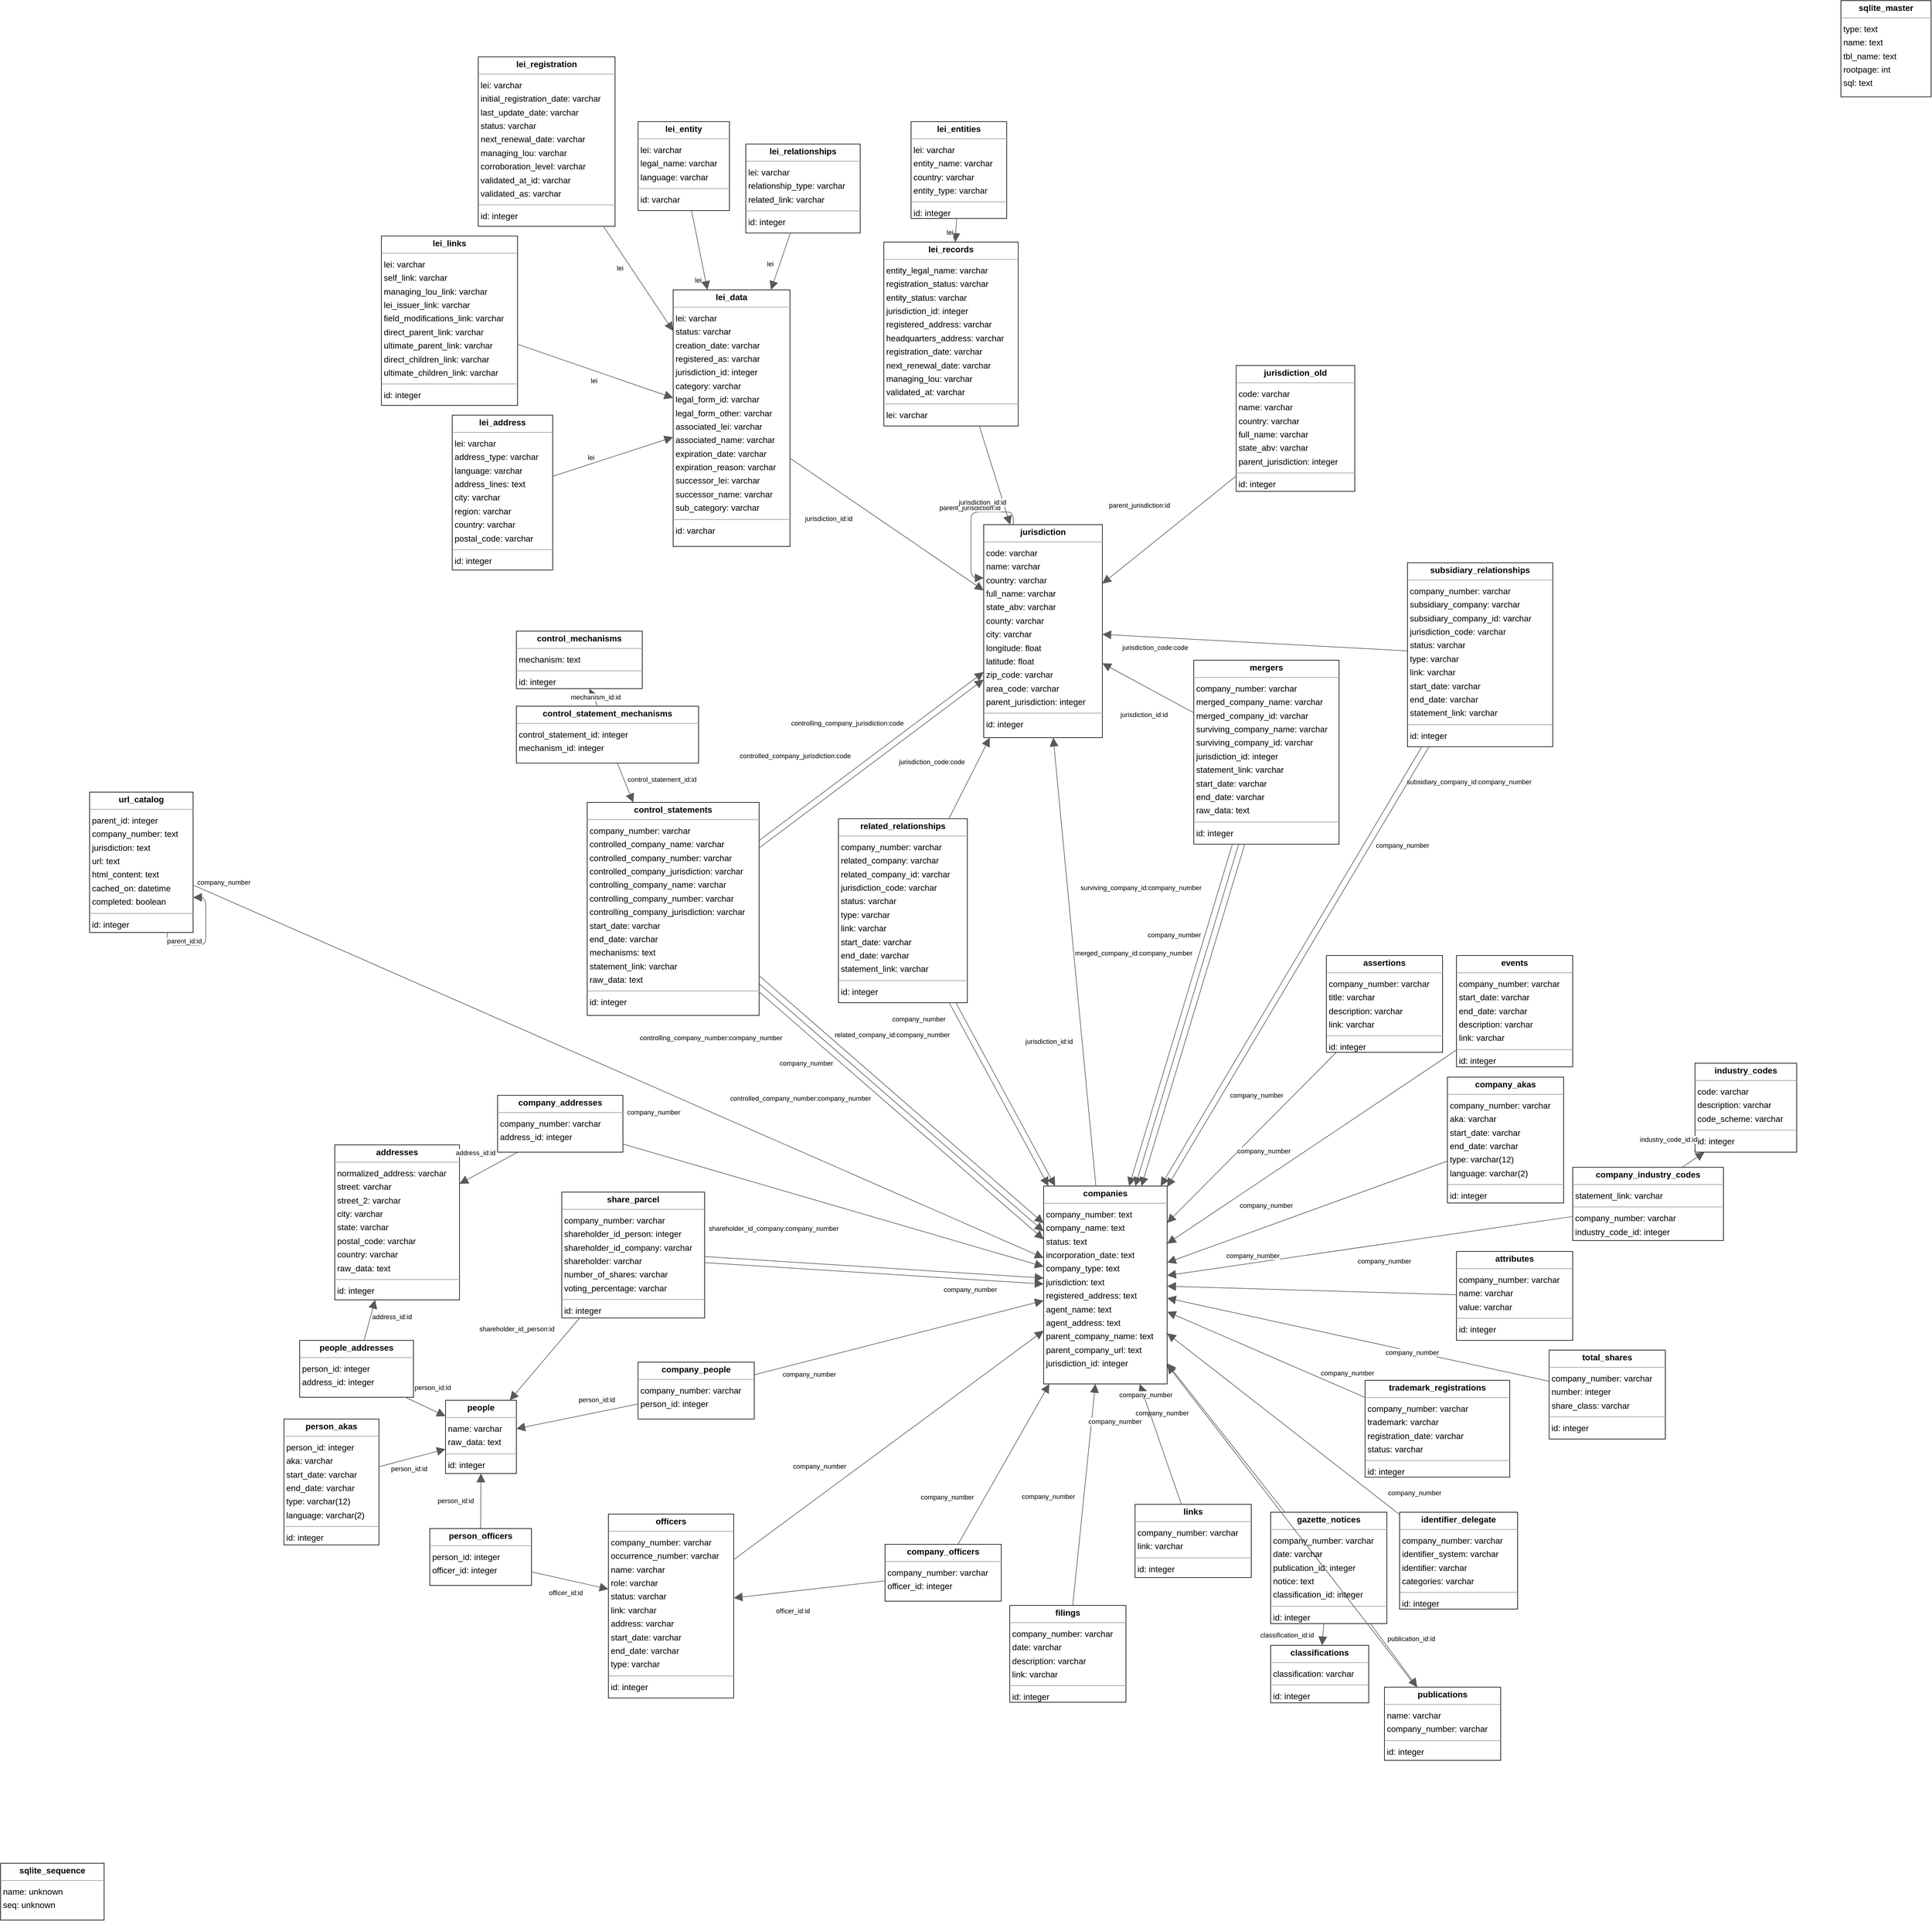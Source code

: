 <mxfile version="24.7.6">
  <diagram id="FYhEwuzTSjUfgH_gXZ4p" name="Page-1">
    <mxGraphModel dx="3903" dy="2885" grid="1" gridSize="10" guides="1" tooltips="1" connect="1" arrows="1" fold="1" page="0" pageScale="1" pageWidth="850" pageHeight="1100" background="none" math="0" shadow="0">
      <root>
        <mxCell id="0" />
        <mxCell id="1" parent="0" />
        <mxCell id="node24" value="&lt;p style=&quot;margin:0px;margin-top:4px;text-align:center;&quot;&gt;&lt;b&gt;addresses&lt;/b&gt;&lt;/p&gt;&lt;hr size=&quot;1&quot;/&gt;&lt;p style=&quot;margin:0 0 0 4px;line-height:1.6;&quot;&gt; normalized_address: varchar&lt;br/&gt; street: varchar&lt;br/&gt; street_2: varchar&lt;br/&gt; city: varchar&lt;br/&gt; state: varchar&lt;br/&gt; postal_code: varchar&lt;br/&gt; country: varchar&lt;br/&gt; raw_data: text&lt;/p&gt;&lt;hr size=&quot;1&quot;/&gt;&lt;p style=&quot;margin:0 0 0 4px;line-height:1.6;&quot;&gt; id: integer&lt;/p&gt;" style="verticalAlign=top;align=left;overflow=fill;fontSize=14;fontFamily=Helvetica;html=1;rounded=0;shadow=0;comic=0;labelBackgroundColor=none;strokeWidth=1;" parent="1" vertex="1">
          <mxGeometry x="-29" y="1679" width="206" height="256" as="geometry" />
        </mxCell>
        <mxCell id="node26" value="&lt;p style=&quot;margin:0px;margin-top:4px;text-align:center;&quot;&gt;&lt;b&gt;assertions&lt;/b&gt;&lt;/p&gt;&lt;hr size=&quot;1&quot;/&gt;&lt;p style=&quot;margin:0 0 0 4px;line-height:1.6;&quot;&gt; company_number: varchar&lt;br/&gt; title: varchar&lt;br/&gt; description: varchar&lt;br/&gt; link: varchar&lt;/p&gt;&lt;hr size=&quot;1&quot;/&gt;&lt;p style=&quot;margin:0 0 0 4px;line-height:1.6;&quot;&gt; id: integer&lt;/p&gt;" style="verticalAlign=top;align=left;overflow=fill;fontSize=14;fontFamily=Helvetica;html=1;rounded=0;shadow=0;comic=0;labelBackgroundColor=none;strokeWidth=1;" parent="1" vertex="1">
          <mxGeometry x="1609" y="1366" width="192" height="160" as="geometry" />
        </mxCell>
        <mxCell id="node18" value="&lt;p style=&quot;margin:0px;margin-top:4px;text-align:center;&quot;&gt;&lt;b&gt;attributes&lt;/b&gt;&lt;/p&gt;&lt;hr size=&quot;1&quot;/&gt;&lt;p style=&quot;margin:0 0 0 4px;line-height:1.6;&quot;&gt; company_number: varchar&lt;br/&gt; name: varchar&lt;br/&gt; value: varchar&lt;/p&gt;&lt;hr size=&quot;1&quot;/&gt;&lt;p style=&quot;margin:0 0 0 4px;line-height:1.6;&quot;&gt; id: integer&lt;/p&gt;" style="verticalAlign=top;align=left;overflow=fill;fontSize=14;fontFamily=Helvetica;html=1;rounded=0;shadow=0;comic=0;labelBackgroundColor=none;strokeWidth=1;" parent="1" vertex="1">
          <mxGeometry x="1824" y="1855" width="192" height="147" as="geometry" />
        </mxCell>
        <mxCell id="node17" value="&lt;p style=&quot;margin:0px;margin-top:4px;text-align:center;&quot;&gt;&lt;b&gt;classifications&lt;/b&gt;&lt;/p&gt;&lt;hr size=&quot;1&quot;/&gt;&lt;p style=&quot;margin:0 0 0 4px;line-height:1.6;&quot;&gt; classification: varchar&lt;/p&gt;&lt;hr size=&quot;1&quot;/&gt;&lt;p style=&quot;margin:0 0 0 4px;line-height:1.6;&quot;&gt; id: integer&lt;/p&gt;" style="verticalAlign=top;align=left;overflow=fill;fontSize=14;fontFamily=Helvetica;html=1;rounded=0;shadow=0;comic=0;labelBackgroundColor=none;strokeWidth=1;" parent="1" vertex="1">
          <mxGeometry x="1517" y="2506" width="162" height="95" as="geometry" />
        </mxCell>
        <mxCell id="node15" value="&lt;p style=&quot;margin:0px;margin-top:4px;text-align:center;&quot;&gt;&lt;b&gt;companies&lt;/b&gt;&lt;/p&gt;&lt;hr size=&quot;1&quot;/&gt;&lt;p style=&quot;margin:0 0 0 4px;line-height:1.6;&quot;&gt; company_number: text&lt;br/&gt; company_name: text&lt;br/&gt; status: text&lt;br/&gt; incorporation_date: text&lt;br/&gt; company_type: text&lt;br/&gt; jurisdiction: text&lt;br/&gt; registered_address: text&lt;br/&gt; agent_name: text&lt;br/&gt; agent_address: text&lt;br/&gt; parent_company_name: text&lt;br/&gt; parent_company_url: text&lt;br/&gt; jurisdiction_id: integer&lt;/p&gt;" style="verticalAlign=top;align=left;overflow=fill;fontSize=14;fontFamily=Helvetica;html=1;rounded=0;shadow=0;comic=0;labelBackgroundColor=none;strokeWidth=1;" parent="1" vertex="1">
          <mxGeometry x="1142" y="1747" width="204" height="327" as="geometry" />
        </mxCell>
        <mxCell id="node3" value="&lt;p style=&quot;margin:0px;margin-top:4px;text-align:center;&quot;&gt;&lt;b&gt;company_addresses&lt;/b&gt;&lt;/p&gt;&lt;hr size=&quot;1&quot;/&gt;&lt;p style=&quot;margin:0 0 0 4px;line-height:1.6;&quot;&gt; company_number: varchar&lt;br/&gt; address_id: integer&lt;/p&gt;" style="verticalAlign=top;align=left;overflow=fill;fontSize=14;fontFamily=Helvetica;html=1;rounded=0;shadow=0;comic=0;labelBackgroundColor=none;strokeWidth=1;" parent="1" vertex="1">
          <mxGeometry x="240" y="1597" width="207" height="94" as="geometry" />
        </mxCell>
        <mxCell id="node10" value="&lt;p style=&quot;margin:0px;margin-top:4px;text-align:center;&quot;&gt;&lt;b&gt;company_akas&lt;/b&gt;&lt;/p&gt;&lt;hr size=&quot;1&quot;/&gt;&lt;p style=&quot;margin:0 0 0 4px;line-height:1.6;&quot;&gt; company_number: varchar&lt;br/&gt; aka: varchar&lt;br/&gt; start_date: varchar&lt;br/&gt; end_date: varchar&lt;br/&gt; type: varchar(12)&lt;br/&gt; language: varchar(2)&lt;/p&gt;&lt;hr size=&quot;1&quot;/&gt;&lt;p style=&quot;margin:0 0 0 4px;line-height:1.6;&quot;&gt; id: integer&lt;/p&gt;" style="verticalAlign=top;align=left;overflow=fill;fontSize=14;fontFamily=Helvetica;html=1;rounded=0;shadow=0;comic=0;labelBackgroundColor=none;strokeWidth=1;" parent="1" vertex="1">
          <mxGeometry x="1809" y="1567" width="192" height="208" as="geometry" />
        </mxCell>
        <mxCell id="node8" value="&lt;p style=&quot;margin:0px;margin-top:4px;text-align:center;&quot;&gt;&lt;b&gt;company_industry_codes&lt;/b&gt;&lt;/p&gt;&lt;hr size=&quot;1&quot;/&gt;&lt;p style=&quot;margin:0 0 0 4px;line-height:1.6;&quot;&gt; statement_link: varchar&lt;/p&gt;&lt;hr size=&quot;1&quot;/&gt;&lt;p style=&quot;margin:0 0 0 4px;line-height:1.6;&quot;&gt; company_number: varchar&lt;br/&gt; industry_code_id: integer&lt;/p&gt;" style="verticalAlign=top;align=left;overflow=fill;fontSize=14;fontFamily=Helvetica;html=1;rounded=0;shadow=0;comic=0;labelBackgroundColor=none;strokeWidth=1;" parent="1" vertex="1">
          <mxGeometry x="2016" y="1716" width="249" height="121" as="geometry" />
        </mxCell>
        <mxCell id="node16" value="&lt;p style=&quot;margin:0px;margin-top:4px;text-align:center;&quot;&gt;&lt;b&gt;company_officers&lt;/b&gt;&lt;/p&gt;&lt;hr size=&quot;1&quot;/&gt;&lt;p style=&quot;margin:0 0 0 4px;line-height:1.6;&quot;&gt; company_number: varchar&lt;br/&gt; officer_id: integer&lt;/p&gt;" style="verticalAlign=top;align=left;overflow=fill;fontSize=14;fontFamily=Helvetica;html=1;rounded=0;shadow=0;comic=0;labelBackgroundColor=none;strokeWidth=1;" parent="1" vertex="1">
          <mxGeometry x="880" y="2339" width="192" height="94" as="geometry" />
        </mxCell>
        <mxCell id="node11" value="&lt;p style=&quot;margin:0px;margin-top:4px;text-align:center;&quot;&gt;&lt;b&gt;company_people&lt;/b&gt;&lt;/p&gt;&lt;hr size=&quot;1&quot;/&gt;&lt;p style=&quot;margin:0 0 0 4px;line-height:1.6;&quot;&gt; company_number: varchar&lt;br/&gt; person_id: integer&lt;/p&gt;" style="verticalAlign=top;align=left;overflow=fill;fontSize=14;fontFamily=Helvetica;html=1;rounded=0;shadow=0;comic=0;labelBackgroundColor=none;strokeWidth=1;" parent="1" vertex="1">
          <mxGeometry x="472" y="2038" width="192" height="94" as="geometry" />
        </mxCell>
        <mxCell id="node13" value="&lt;p style=&quot;margin:0px;margin-top:4px;text-align:center;&quot;&gt;&lt;b&gt;control_mechanisms&lt;/b&gt;&lt;/p&gt;&lt;hr size=&quot;1&quot;/&gt;&lt;p style=&quot;margin:0 0 0 4px;line-height:1.6;&quot;&gt; mechanism: text&lt;/p&gt;&lt;hr size=&quot;1&quot;/&gt;&lt;p style=&quot;margin:0 0 0 4px;line-height:1.6;&quot;&gt; id: integer&lt;/p&gt;" style="verticalAlign=top;align=left;overflow=fill;fontSize=14;fontFamily=Helvetica;html=1;rounded=0;shadow=0;comic=0;labelBackgroundColor=none;strokeWidth=1;" parent="1" vertex="1">
          <mxGeometry x="271" y="830" width="208" height="95" as="geometry" />
        </mxCell>
        <mxCell id="node23" value="&lt;p style=&quot;margin:0px;margin-top:4px;text-align:center;&quot;&gt;&lt;b&gt;control_statement_mechanisms&lt;/b&gt;&lt;/p&gt;&lt;hr size=&quot;1&quot;/&gt;&lt;p style=&quot;margin:0 0 0 4px;line-height:1.6;&quot;&gt; control_statement_id: integer&lt;br/&gt; mechanism_id: integer&lt;/p&gt;" style="verticalAlign=top;align=left;overflow=fill;fontSize=14;fontFamily=Helvetica;html=1;rounded=0;shadow=0;comic=0;labelBackgroundColor=none;strokeWidth=1;" parent="1" vertex="1">
          <mxGeometry x="271" y="954" width="301" height="94" as="geometry" />
        </mxCell>
        <mxCell id="node0" value="&lt;p style=&quot;margin:0px;margin-top:4px;text-align:center;&quot;&gt;&lt;b&gt;control_statements&lt;/b&gt;&lt;/p&gt;&lt;hr size=&quot;1&quot;/&gt;&lt;p style=&quot;margin:0 0 0 4px;line-height:1.6;&quot;&gt; company_number: varchar&lt;br/&gt; controlled_company_name: varchar&lt;br/&gt; controlled_company_number: varchar&lt;br/&gt; controlled_company_jurisdiction: varchar&lt;br/&gt; controlling_company_name: varchar&lt;br/&gt; controlling_company_number: varchar&lt;br/&gt; controlling_company_jurisdiction: varchar&lt;br/&gt; start_date: varchar&lt;br/&gt; end_date: varchar&lt;br/&gt; mechanisms: text&lt;br/&gt; statement_link: varchar&lt;br/&gt; raw_data: text&lt;/p&gt;&lt;hr size=&quot;1&quot;/&gt;&lt;p style=&quot;margin:0 0 0 4px;line-height:1.6;&quot;&gt; id: integer&lt;/p&gt;" style="verticalAlign=top;align=left;overflow=fill;fontSize=14;fontFamily=Helvetica;html=1;rounded=0;shadow=0;comic=0;labelBackgroundColor=none;strokeWidth=1;" parent="1" vertex="1">
          <mxGeometry x="388" y="1113" width="284" height="352" as="geometry" />
        </mxCell>
        <mxCell id="node33" value="&lt;p style=&quot;margin:0px;margin-top:4px;text-align:center;&quot;&gt;&lt;b&gt;events&lt;/b&gt;&lt;/p&gt;&lt;hr size=&quot;1&quot;/&gt;&lt;p style=&quot;margin:0 0 0 4px;line-height:1.6;&quot;&gt; company_number: varchar&lt;br/&gt; start_date: varchar&lt;br/&gt; end_date: varchar&lt;br/&gt; description: varchar&lt;br/&gt; link: varchar&lt;/p&gt;&lt;hr size=&quot;1&quot;/&gt;&lt;p style=&quot;margin:0 0 0 4px;line-height:1.6;&quot;&gt; id: integer&lt;/p&gt;" style="verticalAlign=top;align=left;overflow=fill;fontSize=14;fontFamily=Helvetica;html=1;rounded=0;shadow=0;comic=0;labelBackgroundColor=none;strokeWidth=1;" parent="1" vertex="1">
          <mxGeometry x="1824" y="1366" width="192" height="184" as="geometry" />
        </mxCell>
        <mxCell id="node27" value="&lt;p style=&quot;margin:0px;margin-top:4px;text-align:center;&quot;&gt;&lt;b&gt;filings&lt;/b&gt;&lt;/p&gt;&lt;hr size=&quot;1&quot;/&gt;&lt;p style=&quot;margin:0 0 0 4px;line-height:1.6;&quot;&gt; company_number: varchar&lt;br/&gt; date: varchar&lt;br/&gt; description: varchar&lt;br/&gt; link: varchar&lt;/p&gt;&lt;hr size=&quot;1&quot;/&gt;&lt;p style=&quot;margin:0 0 0 4px;line-height:1.6;&quot;&gt; id: integer&lt;/p&gt;" style="verticalAlign=top;align=left;overflow=fill;fontSize=14;fontFamily=Helvetica;html=1;rounded=0;shadow=0;comic=0;labelBackgroundColor=none;strokeWidth=1;" parent="1" vertex="1">
          <mxGeometry x="1086" y="2440" width="192" height="160" as="geometry" />
        </mxCell>
        <mxCell id="node2" value="&lt;p style=&quot;margin:0px;margin-top:4px;text-align:center;&quot;&gt;&lt;b&gt;gazette_notices&lt;/b&gt;&lt;/p&gt;&lt;hr size=&quot;1&quot;/&gt;&lt;p style=&quot;margin:0 0 0 4px;line-height:1.6;&quot;&gt; company_number: varchar&lt;br/&gt; date: varchar&lt;br/&gt; publication_id: integer&lt;br/&gt; notice: text&lt;br/&gt; classification_id: integer&lt;/p&gt;&lt;hr size=&quot;1&quot;/&gt;&lt;p style=&quot;margin:0 0 0 4px;line-height:1.6;&quot;&gt; id: integer&lt;/p&gt;" style="verticalAlign=top;align=left;overflow=fill;fontSize=14;fontFamily=Helvetica;html=1;rounded=0;shadow=0;comic=0;labelBackgroundColor=none;strokeWidth=1;" parent="1" vertex="1">
          <mxGeometry x="1517" y="2286" width="192" height="184" as="geometry" />
        </mxCell>
        <mxCell id="node31" value="&lt;p style=&quot;margin:0px;margin-top:4px;text-align:center;&quot;&gt;&lt;b&gt;identifier_delegate&lt;/b&gt;&lt;/p&gt;&lt;hr size=&quot;1&quot;/&gt;&lt;p style=&quot;margin:0 0 0 4px;line-height:1.6;&quot;&gt; company_number: varchar&lt;br/&gt; identifier_system: varchar&lt;br/&gt; identifier: varchar&lt;br/&gt; categories: varchar&lt;/p&gt;&lt;hr size=&quot;1&quot;/&gt;&lt;p style=&quot;margin:0 0 0 4px;line-height:1.6;&quot;&gt; id: integer&lt;/p&gt;" style="verticalAlign=top;align=left;overflow=fill;fontSize=14;fontFamily=Helvetica;html=1;rounded=0;shadow=0;comic=0;labelBackgroundColor=none;strokeWidth=1;" parent="1" vertex="1">
          <mxGeometry x="1730" y="2286" width="195" height="160" as="geometry" />
        </mxCell>
        <mxCell id="node5" value="&lt;p style=&quot;margin:0px;margin-top:4px;text-align:center;&quot;&gt;&lt;b&gt;industry_codes&lt;/b&gt;&lt;/p&gt;&lt;hr size=&quot;1&quot;/&gt;&lt;p style=&quot;margin:0 0 0 4px;line-height:1.6;&quot;&gt; code: varchar&lt;br/&gt; description: varchar&lt;br/&gt; code_scheme: varchar&lt;/p&gt;&lt;hr size=&quot;1&quot;/&gt;&lt;p style=&quot;margin:0 0 0 4px;line-height:1.6;&quot;&gt; id: integer&lt;/p&gt;" style="verticalAlign=top;align=left;overflow=fill;fontSize=14;fontFamily=Helvetica;html=1;rounded=0;shadow=0;comic=0;labelBackgroundColor=none;strokeWidth=1;" parent="1" vertex="1">
          <mxGeometry x="2218" y="1544" width="168" height="147" as="geometry" />
        </mxCell>
        <mxCell id="node12" value="&lt;p style=&quot;margin:0px;margin-top:4px;text-align:center;&quot;&gt;&lt;b&gt;jurisdiction&lt;/b&gt;&lt;/p&gt;&lt;hr size=&quot;1&quot;/&gt;&lt;p style=&quot;margin:0 0 0 4px;line-height:1.6;&quot;&gt; code: varchar&lt;br/&gt; name: varchar&lt;br/&gt; country: varchar&lt;br/&gt; full_name: varchar&lt;br/&gt; state_abv: varchar&lt;br/&gt; county: varchar&lt;br/&gt; city: varchar&lt;br/&gt; longitude: float&lt;br/&gt; latitude: float&lt;br/&gt; zip_code: varchar&lt;br/&gt; area_code: varchar&lt;br/&gt; parent_jurisdiction: integer&lt;/p&gt;&lt;hr size=&quot;1&quot;/&gt;&lt;p style=&quot;margin:0 0 0 4px;line-height:1.6;&quot;&gt; id: integer&lt;/p&gt;" style="verticalAlign=top;align=left;overflow=fill;fontSize=14;fontFamily=Helvetica;html=1;rounded=0;shadow=0;comic=0;labelBackgroundColor=none;strokeWidth=1;" parent="1" vertex="1">
          <mxGeometry x="1043" y="654" width="196" height="352" as="geometry" />
        </mxCell>
        <mxCell id="node41" value="&lt;p style=&quot;margin:0px;margin-top:4px;text-align:center;&quot;&gt;&lt;b&gt;jurisdiction_old&lt;/b&gt;&lt;/p&gt;&lt;hr size=&quot;1&quot;/&gt;&lt;p style=&quot;margin:0 0 0 4px;line-height:1.6;&quot;&gt; code: varchar&lt;br/&gt; name: varchar&lt;br/&gt; country: varchar&lt;br/&gt; full_name: varchar&lt;br/&gt; state_abv: varchar&lt;br/&gt; parent_jurisdiction: integer&lt;/p&gt;&lt;hr size=&quot;1&quot;/&gt;&lt;p style=&quot;margin:0 0 0 4px;line-height:1.6;&quot;&gt; id: integer&lt;/p&gt;" style="verticalAlign=top;align=left;overflow=fill;fontSize=14;fontFamily=Helvetica;html=1;rounded=0;shadow=0;comic=0;labelBackgroundColor=none;strokeWidth=1;" parent="1" vertex="1">
          <mxGeometry x="1460" y="391" width="196" height="208" as="geometry" />
        </mxCell>
        <mxCell id="node36" value="&lt;p style=&quot;margin:0px;margin-top:4px;text-align:center;&quot;&gt;&lt;b&gt;lei_address&lt;/b&gt;&lt;/p&gt;&lt;hr size=&quot;1&quot;/&gt;&lt;p style=&quot;margin:0 0 0 4px;line-height:1.6;&quot;&gt; lei: varchar&lt;br/&gt; address_type: varchar&lt;br/&gt; language: varchar&lt;br/&gt; address_lines: text&lt;br/&gt; city: varchar&lt;br/&gt; region: varchar&lt;br/&gt; country: varchar&lt;br/&gt; postal_code: varchar&lt;/p&gt;&lt;hr size=&quot;1&quot;/&gt;&lt;p style=&quot;margin:0 0 0 4px;line-height:1.6;&quot;&gt; id: integer&lt;/p&gt;" style="verticalAlign=top;align=left;overflow=fill;fontSize=14;fontFamily=Helvetica;html=1;rounded=0;shadow=0;comic=0;labelBackgroundColor=none;strokeWidth=1;" parent="1" vertex="1">
          <mxGeometry x="165" y="473" width="166" height="256" as="geometry" />
        </mxCell>
        <mxCell id="node42" value="&lt;p style=&quot;margin:0px;margin-top:4px;text-align:center;&quot;&gt;&lt;b&gt;lei_data&lt;/b&gt;&lt;/p&gt;&lt;hr size=&quot;1&quot;/&gt;&lt;p style=&quot;margin:0 0 0 4px;line-height:1.6;&quot;&gt; lei: varchar&lt;br/&gt; status: varchar&lt;br/&gt; creation_date: varchar&lt;br/&gt; registered_as: varchar&lt;br/&gt; jurisdiction_id: integer&lt;br/&gt; category: varchar&lt;br/&gt; legal_form_id: varchar&lt;br/&gt; legal_form_other: varchar&lt;br/&gt; associated_lei: varchar&lt;br/&gt; associated_name: varchar&lt;br/&gt; expiration_date: varchar&lt;br/&gt; expiration_reason: varchar&lt;br/&gt; successor_lei: varchar&lt;br/&gt; successor_name: varchar&lt;br/&gt; sub_category: varchar&lt;/p&gt;&lt;hr size=&quot;1&quot;/&gt;&lt;p style=&quot;margin:0 0 0 4px;line-height:1.6;&quot;&gt; id: varchar&lt;/p&gt;" style="verticalAlign=top;align=left;overflow=fill;fontSize=14;fontFamily=Helvetica;html=1;rounded=0;shadow=0;comic=0;labelBackgroundColor=none;strokeWidth=1;" parent="1" vertex="1">
          <mxGeometry x="530" y="266" width="193" height="424" as="geometry" />
        </mxCell>
        <mxCell id="node4" value="&lt;p style=&quot;margin:0px;margin-top:4px;text-align:center;&quot;&gt;&lt;b&gt;lei_entities&lt;/b&gt;&lt;/p&gt;&lt;hr size=&quot;1&quot;/&gt;&lt;p style=&quot;margin:0 0 0 4px;line-height:1.6;&quot;&gt; lei: varchar&lt;br/&gt; entity_name: varchar&lt;br/&gt; country: varchar&lt;br/&gt; entity_type: varchar&lt;/p&gt;&lt;hr size=&quot;1&quot;/&gt;&lt;p style=&quot;margin:0 0 0 4px;line-height:1.6;&quot;&gt; id: integer&lt;/p&gt;" style="verticalAlign=top;align=left;overflow=fill;fontSize=14;fontFamily=Helvetica;html=1;rounded=0;shadow=0;comic=0;labelBackgroundColor=none;strokeWidth=1;" parent="1" vertex="1">
          <mxGeometry x="923" y="-12" width="158" height="160" as="geometry" />
        </mxCell>
        <mxCell id="node32" value="&lt;p style=&quot;margin:0px;margin-top:4px;text-align:center;&quot;&gt;&lt;b&gt;lei_entity&lt;/b&gt;&lt;/p&gt;&lt;hr size=&quot;1&quot;/&gt;&lt;p style=&quot;margin:0 0 0 4px;line-height:1.6;&quot;&gt; lei: varchar&lt;br/&gt; legal_name: varchar&lt;br/&gt; language: varchar&lt;/p&gt;&lt;hr size=&quot;1&quot;/&gt;&lt;p style=&quot;margin:0 0 0 4px;line-height:1.6;&quot;&gt; id: varchar&lt;/p&gt;" style="verticalAlign=top;align=left;overflow=fill;fontSize=14;fontFamily=Helvetica;html=1;rounded=0;shadow=0;comic=0;labelBackgroundColor=none;strokeWidth=1;" parent="1" vertex="1">
          <mxGeometry x="472" y="-12" width="151" height="147" as="geometry" />
        </mxCell>
        <mxCell id="node25" value="&lt;p style=&quot;margin:0px;margin-top:4px;text-align:center;&quot;&gt;&lt;b&gt;lei_links&lt;/b&gt;&lt;/p&gt;&lt;hr size=&quot;1&quot;/&gt;&lt;p style=&quot;margin:0 0 0 4px;line-height:1.6;&quot;&gt; lei: varchar&lt;br/&gt; self_link: varchar&lt;br/&gt; managing_lou_link: varchar&lt;br/&gt; lei_issuer_link: varchar&lt;br/&gt; field_modifications_link: varchar&lt;br/&gt; direct_parent_link: varchar&lt;br/&gt; ultimate_parent_link: varchar&lt;br/&gt; direct_children_link: varchar&lt;br/&gt; ultimate_children_link: varchar&lt;/p&gt;&lt;hr size=&quot;1&quot;/&gt;&lt;p style=&quot;margin:0 0 0 4px;line-height:1.6;&quot;&gt; id: integer&lt;/p&gt;" style="verticalAlign=top;align=left;overflow=fill;fontSize=14;fontFamily=Helvetica;html=1;rounded=0;shadow=0;comic=0;labelBackgroundColor=none;strokeWidth=1;" parent="1" vertex="1">
          <mxGeometry x="48" y="177" width="225" height="280" as="geometry" />
        </mxCell>
        <mxCell id="node7" value="&lt;p style=&quot;margin:0px;margin-top:4px;text-align:center;&quot;&gt;&lt;b&gt;lei_records&lt;/b&gt;&lt;/p&gt;&lt;hr size=&quot;1&quot;/&gt;&lt;p style=&quot;margin:0 0 0 4px;line-height:1.6;&quot;&gt; entity_legal_name: varchar&lt;br/&gt; registration_status: varchar&lt;br/&gt; entity_status: varchar&lt;br/&gt; jurisdiction_id: integer&lt;br/&gt; registered_address: varchar&lt;br/&gt; headquarters_address: varchar&lt;br/&gt; registration_date: varchar&lt;br/&gt; next_renewal_date: varchar&lt;br/&gt; managing_lou: varchar&lt;br/&gt; validated_at: varchar&lt;/p&gt;&lt;hr size=&quot;1&quot;/&gt;&lt;p style=&quot;margin:0 0 0 4px;line-height:1.6;&quot;&gt; lei: varchar&lt;/p&gt;" style="verticalAlign=top;align=left;overflow=fill;fontSize=14;fontFamily=Helvetica;html=1;rounded=0;shadow=0;comic=0;labelBackgroundColor=none;strokeWidth=1;" parent="1" vertex="1">
          <mxGeometry x="878" y="187" width="222" height="304" as="geometry" />
        </mxCell>
        <mxCell id="node14" value="&lt;p style=&quot;margin:0px;margin-top:4px;text-align:center;&quot;&gt;&lt;b&gt;lei_registration&lt;/b&gt;&lt;/p&gt;&lt;hr size=&quot;1&quot;/&gt;&lt;p style=&quot;margin:0 0 0 4px;line-height:1.6;&quot;&gt; lei: varchar&lt;br/&gt; initial_registration_date: varchar&lt;br/&gt; last_update_date: varchar&lt;br/&gt; status: varchar&lt;br/&gt; next_renewal_date: varchar&lt;br/&gt; managing_lou: varchar&lt;br/&gt; corroboration_level: varchar&lt;br/&gt; validated_at_id: varchar&lt;br/&gt; validated_as: varchar&lt;/p&gt;&lt;hr size=&quot;1&quot;/&gt;&lt;p style=&quot;margin:0 0 0 4px;line-height:1.6;&quot;&gt; id: integer&lt;/p&gt;" style="verticalAlign=top;align=left;overflow=fill;fontSize=14;fontFamily=Helvetica;html=1;rounded=0;shadow=0;comic=0;labelBackgroundColor=none;strokeWidth=1;" parent="1" vertex="1">
          <mxGeometry x="208" y="-119" width="226" height="280" as="geometry" />
        </mxCell>
        <mxCell id="node35" value="&lt;p style=&quot;margin:0px;margin-top:4px;text-align:center;&quot;&gt;&lt;b&gt;lei_relationships&lt;/b&gt;&lt;/p&gt;&lt;hr size=&quot;1&quot;/&gt;&lt;p style=&quot;margin:0 0 0 4px;line-height:1.6;&quot;&gt; lei: varchar&lt;br/&gt; relationship_type: varchar&lt;br/&gt; related_link: varchar&lt;/p&gt;&lt;hr size=&quot;1&quot;/&gt;&lt;p style=&quot;margin:0 0 0 4px;line-height:1.6;&quot;&gt; id: integer&lt;/p&gt;" style="verticalAlign=top;align=left;overflow=fill;fontSize=14;fontFamily=Helvetica;html=1;rounded=0;shadow=0;comic=0;labelBackgroundColor=none;strokeWidth=1;" parent="1" vertex="1">
          <mxGeometry x="650" y="25" width="189" height="147" as="geometry" />
        </mxCell>
        <mxCell id="node30" value="&lt;p style=&quot;margin:0px;margin-top:4px;text-align:center;&quot;&gt;&lt;b&gt;links&lt;/b&gt;&lt;/p&gt;&lt;hr size=&quot;1&quot;/&gt;&lt;p style=&quot;margin:0 0 0 4px;line-height:1.6;&quot;&gt; company_number: varchar&lt;br/&gt; link: varchar&lt;/p&gt;&lt;hr size=&quot;1&quot;/&gt;&lt;p style=&quot;margin:0 0 0 4px;line-height:1.6;&quot;&gt; id: integer&lt;/p&gt;" style="verticalAlign=top;align=left;overflow=fill;fontSize=14;fontFamily=Helvetica;html=1;rounded=0;shadow=0;comic=0;labelBackgroundColor=none;strokeWidth=1;" parent="1" vertex="1">
          <mxGeometry x="1293" y="2273" width="192" height="121" as="geometry" />
        </mxCell>
        <mxCell id="node1" value="&lt;p style=&quot;margin:0px;margin-top:4px;text-align:center;&quot;&gt;&lt;b&gt;mergers&lt;/b&gt;&lt;/p&gt;&lt;hr size=&quot;1&quot;/&gt;&lt;p style=&quot;margin:0 0 0 4px;line-height:1.6;&quot;&gt; company_number: varchar&lt;br/&gt; merged_company_name: varchar&lt;br/&gt; merged_company_id: varchar&lt;br/&gt; surviving_company_name: varchar&lt;br/&gt; surviving_company_id: varchar&lt;br/&gt; jurisdiction_id: integer&lt;br/&gt; statement_link: varchar&lt;br/&gt; start_date: varchar&lt;br/&gt; end_date: varchar&lt;br/&gt; raw_data: text&lt;/p&gt;&lt;hr size=&quot;1&quot;/&gt;&lt;p style=&quot;margin:0 0 0 4px;line-height:1.6;&quot;&gt; id: integer&lt;/p&gt;" style="verticalAlign=top;align=left;overflow=fill;fontSize=14;fontFamily=Helvetica;html=1;rounded=0;shadow=0;comic=0;labelBackgroundColor=none;strokeWidth=1;" parent="1" vertex="1">
          <mxGeometry x="1390" y="878" width="240" height="304" as="geometry" />
        </mxCell>
        <mxCell id="node37" value="&lt;p style=&quot;margin:0px;margin-top:4px;text-align:center;&quot;&gt;&lt;b&gt;officers&lt;/b&gt;&lt;/p&gt;&lt;hr size=&quot;1&quot;/&gt;&lt;p style=&quot;margin:0 0 0 4px;line-height:1.6;&quot;&gt; company_number: varchar&lt;br/&gt; occurrence_number: varchar&lt;br/&gt; name: varchar&lt;br/&gt; role: varchar&lt;br/&gt; status: varchar&lt;br/&gt; link: varchar&lt;br/&gt; address: varchar&lt;br/&gt; start_date: varchar&lt;br/&gt; end_date: varchar&lt;br/&gt; type: varchar&lt;/p&gt;&lt;hr size=&quot;1&quot;/&gt;&lt;p style=&quot;margin:0 0 0 4px;line-height:1.6;&quot;&gt; id: integer&lt;/p&gt;" style="verticalAlign=top;align=left;overflow=fill;fontSize=14;fontFamily=Helvetica;html=1;rounded=0;shadow=0;comic=0;labelBackgroundColor=none;strokeWidth=1;" parent="1" vertex="1">
          <mxGeometry x="423" y="2289" width="207" height="304" as="geometry" />
        </mxCell>
        <mxCell id="node6" value="&lt;p style=&quot;margin:0px;margin-top:4px;text-align:center;&quot;&gt;&lt;b&gt;people&lt;/b&gt;&lt;/p&gt;&lt;hr size=&quot;1&quot;/&gt;&lt;p style=&quot;margin:0 0 0 4px;line-height:1.6;&quot;&gt; name: varchar&lt;br/&gt; raw_data: text&lt;/p&gt;&lt;hr size=&quot;1&quot;/&gt;&lt;p style=&quot;margin:0 0 0 4px;line-height:1.6;&quot;&gt; id: integer&lt;/p&gt;" style="verticalAlign=top;align=left;overflow=fill;fontSize=14;fontFamily=Helvetica;html=1;rounded=0;shadow=0;comic=0;labelBackgroundColor=none;strokeWidth=1;" parent="1" vertex="1">
          <mxGeometry x="154" y="2101" width="117" height="121" as="geometry" />
        </mxCell>
        <mxCell id="node40" value="&lt;p style=&quot;margin:0px;margin-top:4px;text-align:center;&quot;&gt;&lt;b&gt;people_addresses&lt;/b&gt;&lt;/p&gt;&lt;hr size=&quot;1&quot;/&gt;&lt;p style=&quot;margin:0 0 0 4px;line-height:1.6;&quot;&gt; person_id: integer&lt;br/&gt; address_id: integer&lt;/p&gt;" style="verticalAlign=top;align=left;overflow=fill;fontSize=14;fontFamily=Helvetica;html=1;rounded=0;shadow=0;comic=0;labelBackgroundColor=none;strokeWidth=1;" parent="1" vertex="1">
          <mxGeometry x="-87" y="2002" width="188" height="94" as="geometry" />
        </mxCell>
        <mxCell id="node38" value="&lt;p style=&quot;margin:0px;margin-top:4px;text-align:center;&quot;&gt;&lt;b&gt;person_akas&lt;/b&gt;&lt;/p&gt;&lt;hr size=&quot;1&quot;/&gt;&lt;p style=&quot;margin:0 0 0 4px;line-height:1.6;&quot;&gt; person_id: integer&lt;br/&gt; aka: varchar&lt;br/&gt; start_date: varchar&lt;br/&gt; end_date: varchar&lt;br/&gt; type: varchar(12)&lt;br/&gt; language: varchar(2)&lt;/p&gt;&lt;hr size=&quot;1&quot;/&gt;&lt;p style=&quot;margin:0 0 0 4px;line-height:1.6;&quot;&gt; id: integer&lt;/p&gt;" style="verticalAlign=top;align=left;overflow=fill;fontSize=14;fontFamily=Helvetica;html=1;rounded=0;shadow=0;comic=0;labelBackgroundColor=none;strokeWidth=1;" parent="1" vertex="1">
          <mxGeometry x="-113" y="2132" width="157" height="208" as="geometry" />
        </mxCell>
        <mxCell id="node43" value="&lt;p style=&quot;margin:0px;margin-top:4px;text-align:center;&quot;&gt;&lt;b&gt;person_officers&lt;/b&gt;&lt;/p&gt;&lt;hr size=&quot;1&quot;/&gt;&lt;p style=&quot;margin:0 0 0 4px;line-height:1.6;&quot;&gt; person_id: integer&lt;br/&gt; officer_id: integer&lt;/p&gt;" style="verticalAlign=top;align=left;overflow=fill;fontSize=14;fontFamily=Helvetica;html=1;rounded=0;shadow=0;comic=0;labelBackgroundColor=none;strokeWidth=1;" parent="1" vertex="1">
          <mxGeometry x="128" y="2313" width="168" height="94" as="geometry" />
        </mxCell>
        <mxCell id="node20" value="&lt;p style=&quot;margin:0px;margin-top:4px;text-align:center;&quot;&gt;&lt;b&gt;publications&lt;/b&gt;&lt;/p&gt;&lt;hr size=&quot;1&quot;/&gt;&lt;p style=&quot;margin:0 0 0 4px;line-height:1.6;&quot;&gt; name: varchar&lt;br/&gt; company_number: varchar&lt;/p&gt;&lt;hr size=&quot;1&quot;/&gt;&lt;p style=&quot;margin:0 0 0 4px;line-height:1.6;&quot;&gt; id: integer&lt;/p&gt;" style="verticalAlign=top;align=left;overflow=fill;fontSize=14;fontFamily=Helvetica;html=1;rounded=0;shadow=0;comic=0;labelBackgroundColor=none;strokeWidth=1;" parent="1" vertex="1">
          <mxGeometry x="1705" y="2575" width="192" height="121" as="geometry" />
        </mxCell>
        <mxCell id="node28" value="&lt;p style=&quot;margin:0px;margin-top:4px;text-align:center;&quot;&gt;&lt;b&gt;related_relationships&lt;/b&gt;&lt;/p&gt;&lt;hr size=&quot;1&quot;/&gt;&lt;p style=&quot;margin:0 0 0 4px;line-height:1.6;&quot;&gt; company_number: varchar&lt;br/&gt; related_company: varchar&lt;br/&gt; related_company_id: varchar&lt;br/&gt; jurisdiction_code: varchar&lt;br/&gt; status: varchar&lt;br/&gt; type: varchar&lt;br/&gt; link: varchar&lt;br/&gt; start_date: varchar&lt;br/&gt; end_date: varchar&lt;br/&gt; statement_link: varchar&lt;/p&gt;&lt;hr size=&quot;1&quot;/&gt;&lt;p style=&quot;margin:0 0 0 4px;line-height:1.6;&quot;&gt; id: integer&lt;/p&gt;" style="verticalAlign=top;align=left;overflow=fill;fontSize=14;fontFamily=Helvetica;html=1;rounded=0;shadow=0;comic=0;labelBackgroundColor=none;strokeWidth=1;" parent="1" vertex="1">
          <mxGeometry x="803" y="1140" width="213" height="304" as="geometry" />
        </mxCell>
        <mxCell id="node22" value="&lt;p style=&quot;margin:0px;margin-top:4px;text-align:center;&quot;&gt;&lt;b&gt;share_parcel&lt;/b&gt;&lt;/p&gt;&lt;hr size=&quot;1&quot;/&gt;&lt;p style=&quot;margin:0 0 0 4px;line-height:1.6;&quot;&gt; company_number: varchar&lt;br/&gt; shareholder_id_person: integer&lt;br/&gt; shareholder_id_company: varchar&lt;br/&gt; shareholder: varchar&lt;br/&gt; number_of_shares: varchar&lt;br/&gt; voting_percentage: varchar&lt;/p&gt;&lt;hr size=&quot;1&quot;/&gt;&lt;p style=&quot;margin:0 0 0 4px;line-height:1.6;&quot;&gt; id: integer&lt;/p&gt;" style="verticalAlign=top;align=left;overflow=fill;fontSize=14;fontFamily=Helvetica;html=1;rounded=0;shadow=0;comic=0;labelBackgroundColor=none;strokeWidth=1;" parent="1" vertex="1">
          <mxGeometry x="346" y="1757" width="236" height="208" as="geometry" />
        </mxCell>
        <mxCell id="node34" value="&lt;p style=&quot;margin:0px;margin-top:4px;text-align:center;&quot;&gt;&lt;b&gt;sqlite_master&lt;/b&gt;&lt;/p&gt;&lt;hr size=&quot;1&quot;/&gt;&lt;p style=&quot;margin:0 0 0 4px;line-height:1.6;&quot;&gt; type: text&lt;br/&gt; name: text&lt;br/&gt; tbl_name: text&lt;br/&gt; rootpage: int&lt;br/&gt; sql: text&lt;/p&gt;" style="verticalAlign=top;align=left;overflow=fill;fontSize=14;fontFamily=Helvetica;html=1;rounded=0;shadow=0;comic=0;labelBackgroundColor=none;strokeWidth=1;" parent="1" vertex="1">
          <mxGeometry x="2459" y="-212" width="149" height="159" as="geometry" />
        </mxCell>
        <mxCell id="node29" value="&lt;p style=&quot;margin:0px;margin-top:4px;text-align:center;&quot;&gt;&lt;b&gt;sqlite_sequence&lt;/b&gt;&lt;/p&gt;&lt;hr size=&quot;1&quot;/&gt;&lt;p style=&quot;margin:0 0 0 4px;line-height:1.6;&quot;&gt; name: unknown&lt;br/&gt; seq: unknown&lt;/p&gt;" style="verticalAlign=top;align=left;overflow=fill;fontSize=14;fontFamily=Helvetica;html=1;rounded=0;shadow=0;comic=0;labelBackgroundColor=none;strokeWidth=1;" parent="1" vertex="1">
          <mxGeometry x="-581" y="2866" width="171" height="94" as="geometry" />
        </mxCell>
        <mxCell id="node21" value="&lt;p style=&quot;margin:0px;margin-top:4px;text-align:center;&quot;&gt;&lt;b&gt;subsidiary_relationships&lt;/b&gt;&lt;/p&gt;&lt;hr size=&quot;1&quot;/&gt;&lt;p style=&quot;margin:0 0 0 4px;line-height:1.6;&quot;&gt; company_number: varchar&lt;br/&gt; subsidiary_company: varchar&lt;br/&gt; subsidiary_company_id: varchar&lt;br/&gt; jurisdiction_code: varchar&lt;br/&gt; status: varchar&lt;br/&gt; type: varchar&lt;br/&gt; link: varchar&lt;br/&gt; start_date: varchar&lt;br/&gt; end_date: varchar&lt;br/&gt; statement_link: varchar&lt;/p&gt;&lt;hr size=&quot;1&quot;/&gt;&lt;p style=&quot;margin:0 0 0 4px;line-height:1.6;&quot;&gt; id: integer&lt;/p&gt;" style="verticalAlign=top;align=left;overflow=fill;fontSize=14;fontFamily=Helvetica;html=1;rounded=0;shadow=0;comic=0;labelBackgroundColor=none;strokeWidth=1;" parent="1" vertex="1">
          <mxGeometry x="1743" y="717" width="240" height="304" as="geometry" />
        </mxCell>
        <mxCell id="node39" value="&lt;p style=&quot;margin:0px;margin-top:4px;text-align:center;&quot;&gt;&lt;b&gt;total_shares&lt;/b&gt;&lt;/p&gt;&lt;hr size=&quot;1&quot;/&gt;&lt;p style=&quot;margin:0 0 0 4px;line-height:1.6;&quot;&gt; company_number: varchar&lt;br/&gt; number: integer&lt;br/&gt; share_class: varchar&lt;/p&gt;&lt;hr size=&quot;1&quot;/&gt;&lt;p style=&quot;margin:0 0 0 4px;line-height:1.6;&quot;&gt; id: integer&lt;/p&gt;" style="verticalAlign=top;align=left;overflow=fill;fontSize=14;fontFamily=Helvetica;html=1;rounded=0;shadow=0;comic=0;labelBackgroundColor=none;strokeWidth=1;" parent="1" vertex="1">
          <mxGeometry x="1977" y="2018" width="192" height="147" as="geometry" />
        </mxCell>
        <mxCell id="node9" value="&lt;p style=&quot;margin:0px;margin-top:4px;text-align:center;&quot;&gt;&lt;b&gt;trademark_registrations&lt;/b&gt;&lt;/p&gt;&lt;hr size=&quot;1&quot;/&gt;&lt;p style=&quot;margin:0 0 0 4px;line-height:1.6;&quot;&gt; company_number: varchar&lt;br/&gt; trademark: varchar&lt;br/&gt; registration_date: varchar&lt;br/&gt; status: varchar&lt;/p&gt;&lt;hr size=&quot;1&quot;/&gt;&lt;p style=&quot;margin:0 0 0 4px;line-height:1.6;&quot;&gt; id: integer&lt;/p&gt;" style="verticalAlign=top;align=left;overflow=fill;fontSize=14;fontFamily=Helvetica;html=1;rounded=0;shadow=0;comic=0;labelBackgroundColor=none;strokeWidth=1;" parent="1" vertex="1">
          <mxGeometry x="1673" y="2068" width="239" height="160" as="geometry" />
        </mxCell>
        <mxCell id="node19" value="&lt;p style=&quot;margin:0px;margin-top:4px;text-align:center;&quot;&gt;&lt;b&gt;url_catalog&lt;/b&gt;&lt;/p&gt;&lt;hr size=&quot;1&quot;/&gt;&lt;p style=&quot;margin:0 0 0 4px;line-height:1.6;&quot;&gt; parent_id: integer&lt;br/&gt; company_number: text&lt;br/&gt; jurisdiction: text&lt;br/&gt; url: text&lt;br/&gt; html_content: text&lt;br/&gt; cached_on: datetime&lt;br/&gt; completed: boolean&lt;/p&gt;&lt;hr size=&quot;1&quot;/&gt;&lt;p style=&quot;margin:0 0 0 4px;line-height:1.6;&quot;&gt; id: integer&lt;/p&gt;" style="verticalAlign=top;align=left;overflow=fill;fontSize=14;fontFamily=Helvetica;html=1;rounded=0;shadow=0;comic=0;labelBackgroundColor=none;strokeWidth=1;" parent="1" vertex="1">
          <mxGeometry x="-434" y="1096" width="171" height="232" as="geometry" />
        </mxCell>
        <mxCell id="edge38" value="" style="html=1;rounded=1;;dashed=0;startArrow=none;endArrow=block;endSize=12;strokeColor=#595959;exitX=0.086;exitY=1.000;exitDx=0;exitDy=0;entryX=1.000;entryY=0.186;entryDx=0;entryDy=0;" parent="1" source="node26" target="node15" edge="1">
          <mxGeometry width="50" height="50" relative="1" as="geometry">
            <Array as="points" />
          </mxGeometry>
        </mxCell>
        <mxCell id="label230" value="company_number" style="edgeLabel;resizable=0;html=1;align=left;verticalAlign=top;strokeColor=default;" parent="edge38" vertex="1" connectable="0">
          <mxGeometry x="1448" y="1584" as="geometry" />
        </mxCell>
        <mxCell id="edge16" value="" style="html=1;rounded=1;;dashed=0;startArrow=none;endArrow=block;endSize=12;strokeColor=#595959;exitX=0.000;exitY=0.487;exitDx=0;exitDy=0;entryX=1.000;entryY=0.506;entryDx=0;entryDy=0;" parent="1" source="node18" target="node15" edge="1">
          <mxGeometry width="50" height="50" relative="1" as="geometry">
            <Array as="points" />
          </mxGeometry>
        </mxCell>
        <mxCell id="label98" value="company_number" style="edgeLabel;resizable=0;html=1;align=left;verticalAlign=top;strokeColor=default;" parent="edge16" vertex="1" connectable="0">
          <mxGeometry x="1659" y="1858" as="geometry" />
        </mxCell>
        <mxCell id="edge53" value="" style="html=1;rounded=1;;dashed=0;startArrow=none;endArrow=block;endSize=12;strokeColor=#595959;exitX=0.423;exitY=0.000;exitDx=0;exitDy=0;entryX=0.586;entryY=1.000;entryDx=0;entryDy=0;" parent="1" source="node15" target="node12" edge="1">
          <mxGeometry width="50" height="50" relative="1" as="geometry">
            <Array as="points" />
          </mxGeometry>
        </mxCell>
        <mxCell id="label320" value="jurisdiction_id:id" style="edgeLabel;resizable=0;html=1;align=left;verticalAlign=top;strokeColor=default;" parent="edge53" vertex="1" connectable="0">
          <mxGeometry x="1110" y="1495" as="geometry" />
        </mxCell>
        <mxCell id="edge19" value="" style="html=1;rounded=1;;dashed=0;startArrow=none;endArrow=block;endSize=12;strokeColor=#595959;exitX=0.160;exitY=1.000;exitDx=0;exitDy=0;entryX=1.000;entryY=0.251;entryDx=0;entryDy=0;" parent="1" source="node3" target="node24" edge="1">
          <mxGeometry width="50" height="50" relative="1" as="geometry">
            <Array as="points" />
          </mxGeometry>
        </mxCell>
        <mxCell id="label116" value="address_id:id" style="edgeLabel;resizable=0;html=1;align=left;verticalAlign=top;strokeColor=default;" parent="edge19" vertex="1" connectable="0">
          <mxGeometry x="169" y="1679" as="geometry" />
        </mxCell>
        <mxCell id="edge13" value="" style="html=1;rounded=1;;dashed=0;startArrow=none;endArrow=block;endSize=12;strokeColor=#595959;exitX=1.000;exitY=0.856;exitDx=0;exitDy=0;entryX=0.000;entryY=0.407;entryDx=0;entryDy=0;" parent="1" source="node3" target="node15" edge="1">
          <mxGeometry width="50" height="50" relative="1" as="geometry">
            <Array as="points" />
          </mxGeometry>
        </mxCell>
        <mxCell id="label80" value="company_number" style="edgeLabel;resizable=0;html=1;align=left;verticalAlign=top;strokeColor=default;" parent="edge13" vertex="1" connectable="0">
          <mxGeometry x="452" y="1612" as="geometry" />
        </mxCell>
        <mxCell id="edge34" value="" style="html=1;rounded=1;;dashed=0;startArrow=none;endArrow=block;endSize=12;strokeColor=#595959;exitX=0.000;exitY=0.667;exitDx=0;exitDy=0;entryX=1.000;entryY=0.387;entryDx=0;entryDy=0;" parent="1" source="node10" target="node15" edge="1">
          <mxGeometry width="50" height="50" relative="1" as="geometry">
            <Array as="points" />
          </mxGeometry>
        </mxCell>
        <mxCell id="label206" value="company_number" style="edgeLabel;resizable=0;html=1;align=left;verticalAlign=top;strokeColor=default;" parent="edge34" vertex="1" connectable="0">
          <mxGeometry x="1464" y="1766" as="geometry" />
        </mxCell>
        <mxCell id="edge22" value="" style="html=1;rounded=1;;dashed=0;startArrow=none;endArrow=block;endSize=12;strokeColor=#595959;exitX=0.000;exitY=0.672;exitDx=0;exitDy=0;entryX=1.000;entryY=0.452;entryDx=0;entryDy=0;" parent="1" source="node8" target="node15" edge="1">
          <mxGeometry width="50" height="50" relative="1" as="geometry">
            <Array as="points" />
          </mxGeometry>
        </mxCell>
        <mxCell id="label134" value="company_number" style="edgeLabel;resizable=0;html=1;align=left;verticalAlign=top;strokeColor=default;" parent="edge22" vertex="1" connectable="0">
          <mxGeometry x="1442" y="1849" as="geometry" />
        </mxCell>
        <mxCell id="edge15" value="" style="html=1;rounded=1;;dashed=0;startArrow=none;endArrow=block;endSize=12;strokeColor=#595959;exitX=0.726;exitY=0.000;exitDx=0;exitDy=0;entryX=0.093;entryY=1.000;entryDx=0;entryDy=0;" parent="1" source="node8" target="node5" edge="1">
          <mxGeometry width="50" height="50" relative="1" as="geometry">
            <Array as="points" />
          </mxGeometry>
        </mxCell>
        <mxCell id="label92" value="industry_code_id:id" style="edgeLabel;resizable=0;html=1;align=left;verticalAlign=top;strokeColor=default;" parent="edge15" vertex="1" connectable="0">
          <mxGeometry x="2125" y="1657" as="geometry" />
        </mxCell>
        <mxCell id="edge5" value="" style="html=1;rounded=1;;dashed=0;startArrow=none;endArrow=block;endSize=12;strokeColor=#595959;exitX=0.628;exitY=0.000;exitDx=0;exitDy=0;entryX=0.046;entryY=1.000;entryDx=0;entryDy=0;" parent="1" source="node16" target="node15" edge="1">
          <mxGeometry width="50" height="50" relative="1" as="geometry">
            <Array as="points" />
          </mxGeometry>
        </mxCell>
        <mxCell id="label32" value="company_number" style="edgeLabel;resizable=0;html=1;align=left;verticalAlign=top;strokeColor=default;" parent="edge5" vertex="1" connectable="0">
          <mxGeometry x="937" y="2248" as="geometry" />
        </mxCell>
        <mxCell id="edge11" value="" style="html=1;rounded=1;;dashed=0;startArrow=none;endArrow=block;endSize=12;strokeColor=#595959;exitX=0.000;exitY=0.642;exitDx=0;exitDy=0;entryX=1.000;entryY=0.456;entryDx=0;entryDy=0;" parent="1" source="node16" target="node37" edge="1">
          <mxGeometry width="50" height="50" relative="1" as="geometry">
            <Array as="points" />
          </mxGeometry>
        </mxCell>
        <mxCell id="label68" value="officer_id:id" style="edgeLabel;resizable=0;html=1;align=left;verticalAlign=top;strokeColor=default;" parent="edge11" vertex="1" connectable="0">
          <mxGeometry x="698" y="2436" as="geometry" />
        </mxCell>
        <mxCell id="edge30" value="" style="html=1;rounded=1;;dashed=0;startArrow=none;endArrow=block;endSize=12;strokeColor=#595959;exitX=1.000;exitY=0.222;exitDx=0;exitDy=0;entryX=0.000;entryY=0.579;entryDx=0;entryDy=0;" parent="1" source="node11" target="node15" edge="1">
          <mxGeometry width="50" height="50" relative="1" as="geometry">
            <Array as="points" />
          </mxGeometry>
        </mxCell>
        <mxCell id="label182" value="company_number" style="edgeLabel;resizable=0;html=1;align=left;verticalAlign=top;strokeColor=default;" parent="edge30" vertex="1" connectable="0">
          <mxGeometry x="709" y="2045" as="geometry" />
        </mxCell>
        <mxCell id="edge46" value="" style="html=1;rounded=1;;dashed=0;startArrow=none;endArrow=block;endSize=12;strokeColor=#595959;exitX=0.000;exitY=0.735;exitDx=0;exitDy=0;entryX=1.000;entryY=0.389;entryDx=0;entryDy=0;" parent="1" source="node11" target="node6" edge="1">
          <mxGeometry width="50" height="50" relative="1" as="geometry">
            <Array as="points" />
          </mxGeometry>
        </mxCell>
        <mxCell id="label278" value="person_id:id" style="edgeLabel;resizable=0;html=1;align=left;verticalAlign=top;strokeColor=default;" parent="edge46" vertex="1" connectable="0">
          <mxGeometry x="372" y="2087" as="geometry" />
        </mxCell>
        <mxCell id="edge52" value="" style="html=1;rounded=1;;dashed=0;startArrow=none;endArrow=block;endSize=12;strokeColor=#595959;exitX=0.446;exitY=0.000;exitDx=0;exitDy=0;entryX=0.580;entryY=1.000;entryDx=0;entryDy=0;" parent="1" source="node23" target="node13" edge="1">
          <mxGeometry width="50" height="50" relative="1" as="geometry">
            <Array as="points" />
          </mxGeometry>
        </mxCell>
        <mxCell id="label314" value="mechanism_id:id" style="edgeLabel;resizable=0;html=1;align=left;verticalAlign=top;strokeColor=default;" parent="edge52" vertex="1" connectable="0">
          <mxGeometry x="359" y="926" as="geometry" />
        </mxCell>
        <mxCell id="edge10" value="" style="html=1;rounded=1;;dashed=0;startArrow=none;endArrow=block;endSize=12;strokeColor=#595959;exitX=0.554;exitY=1.000;exitDx=0;exitDy=0;entryX=0.268;entryY=0.000;entryDx=0;entryDy=0;" parent="1" source="node23" target="node0" edge="1">
          <mxGeometry width="50" height="50" relative="1" as="geometry">
            <Array as="points" />
          </mxGeometry>
        </mxCell>
        <mxCell id="label62" value="control_statement_id:id" style="edgeLabel;resizable=0;html=1;align=left;verticalAlign=top;strokeColor=default;" parent="edge10" vertex="1" connectable="0">
          <mxGeometry x="453" y="1062" as="geometry" />
        </mxCell>
        <mxCell id="edge31" value="" style="html=1;rounded=1;;dashed=0;startArrow=none;endArrow=block;endSize=12;strokeColor=#595959;exitX=1.000;exitY=0.851;exitDx=0;exitDy=0;entryX=0.000;entryY=0.229;entryDx=0;entryDy=0;" parent="1" source="node0" target="node15" edge="1">
          <mxGeometry width="50" height="50" relative="1" as="geometry">
            <Array as="points" />
          </mxGeometry>
        </mxCell>
        <mxCell id="label188" value="company_number" style="edgeLabel;resizable=0;html=1;align=left;verticalAlign=top;strokeColor=default;" parent="edge31" vertex="1" connectable="0">
          <mxGeometry x="704" y="1531" as="geometry" />
        </mxCell>
        <mxCell id="edge41" value="" style="html=1;rounded=1;;dashed=0;startArrow=none;endArrow=block;endSize=12;strokeColor=#595959;exitX=1.000;exitY=0.889;exitDx=0;exitDy=0;entryX=0.000;entryY=0.269;entryDx=0;entryDy=0;" parent="1" source="node0" target="node15" edge="1">
          <mxGeometry width="50" height="50" relative="1" as="geometry">
            <Array as="points" />
          </mxGeometry>
        </mxCell>
        <mxCell id="label248" value="controlling_company_number:company_number" style="edgeLabel;resizable=0;html=1;align=left;verticalAlign=top;strokeColor=default;" parent="edge41" vertex="1" connectable="0">
          <mxGeometry x="473" y="1489" as="geometry" />
        </mxCell>
        <mxCell id="edge44" value="" style="html=1;rounded=1;;dashed=0;startArrow=none;endArrow=block;endSize=12;strokeColor=#595959;exitX=1.000;exitY=0.813;exitDx=0;exitDy=0;entryX=0.000;entryY=0.188;entryDx=0;entryDy=0;" parent="1" source="node0" target="node15" edge="1">
          <mxGeometry width="50" height="50" relative="1" as="geometry">
            <Array as="points" />
          </mxGeometry>
        </mxCell>
        <mxCell id="label266" value="controlled_company_number:company_number" style="edgeLabel;resizable=0;html=1;align=left;verticalAlign=top;strokeColor=default;" parent="edge44" vertex="1" connectable="0">
          <mxGeometry x="622" y="1589" as="geometry" />
        </mxCell>
        <mxCell id="edge39" value="" style="html=1;rounded=1;;dashed=0;startArrow=none;endArrow=block;endSize=12;strokeColor=#595959;exitX=1.000;exitY=0.214;exitDx=0;exitDy=0;entryX=0.000;entryY=0.727;entryDx=0;entryDy=0;" parent="1" source="node0" target="node12" edge="1">
          <mxGeometry width="50" height="50" relative="1" as="geometry">
            <Array as="points" />
          </mxGeometry>
        </mxCell>
        <mxCell id="label236" value="controlling_company_jurisdiction:code" style="edgeLabel;resizable=0;html=1;align=left;verticalAlign=top;strokeColor=default;" parent="edge39" vertex="1" connectable="0">
          <mxGeometry x="723" y="969" as="geometry" />
        </mxCell>
        <mxCell id="edge59" value="" style="html=1;rounded=1;;dashed=0;startArrow=none;endArrow=block;endSize=12;strokeColor=#595959;exitX=1.000;exitY=0.179;exitDx=0;exitDy=0;entryX=0.000;entryY=0.692;entryDx=0;entryDy=0;" parent="1" source="node0" target="node12" edge="1">
          <mxGeometry width="50" height="50" relative="1" as="geometry">
            <Array as="points" />
          </mxGeometry>
        </mxCell>
        <mxCell id="label356" value="controlled_company_jurisdiction:code" style="edgeLabel;resizable=0;html=1;align=left;verticalAlign=top;strokeColor=default;" parent="edge59" vertex="1" connectable="0">
          <mxGeometry x="638" y="1023" as="geometry" />
        </mxCell>
        <mxCell id="edge23" value="" style="html=1;rounded=1;;dashed=0;startArrow=none;endArrow=block;endSize=12;strokeColor=#595959;exitX=0.000;exitY=0.849;exitDx=0;exitDy=0;entryX=1.000;entryY=0.291;entryDx=0;entryDy=0;" parent="1" source="node33" target="node15" edge="1">
          <mxGeometry width="50" height="50" relative="1" as="geometry">
            <Array as="points" />
          </mxGeometry>
        </mxCell>
        <mxCell id="label140" value="company_number" style="edgeLabel;resizable=0;html=1;align=left;verticalAlign=top;strokeColor=default;" parent="edge23" vertex="1" connectable="0">
          <mxGeometry x="1460" y="1676" as="geometry" />
        </mxCell>
        <mxCell id="edge56" value="" style="html=1;rounded=1;;dashed=0;startArrow=none;endArrow=block;endSize=12;strokeColor=#595959;exitX=0.542;exitY=0.000;exitDx=0;exitDy=0;entryX=0.419;entryY=1.000;entryDx=0;entryDy=0;" parent="1" source="node27" target="node15" edge="1">
          <mxGeometry width="50" height="50" relative="1" as="geometry">
            <Array as="points" />
          </mxGeometry>
        </mxCell>
        <mxCell id="label338" value="company_number" style="edgeLabel;resizable=0;html=1;align=left;verticalAlign=top;strokeColor=default;" parent="edge56" vertex="1" connectable="0">
          <mxGeometry x="1104" y="2247" as="geometry" />
        </mxCell>
        <mxCell id="edge21" value="" style="html=1;rounded=1;;dashed=0;startArrow=none;endArrow=block;endSize=12;strokeColor=#595959;exitX=0.458;exitY=1.000;exitDx=0;exitDy=0;entryX=0.524;entryY=0.000;entryDx=0;entryDy=0;" parent="1" source="node2" target="node17" edge="1">
          <mxGeometry width="50" height="50" relative="1" as="geometry">
            <Array as="points" />
          </mxGeometry>
        </mxCell>
        <mxCell id="label128" value="classification_id:id" style="edgeLabel;resizable=0;html=1;align=left;verticalAlign=top;strokeColor=default;" parent="edge21" vertex="1" connectable="0">
          <mxGeometry x="1498" y="2476" as="geometry" />
        </mxCell>
        <mxCell id="edge2" value="" style="html=1;rounded=1;;dashed=0;startArrow=none;endArrow=block;endSize=12;strokeColor=#595959;exitX=0.122;exitY=0.000;exitDx=0;exitDy=0;entryX=1.000;entryY=0.896;entryDx=0;entryDy=0;" parent="1" source="node2" target="node15" edge="1">
          <mxGeometry width="50" height="50" relative="1" as="geometry">
            <Array as="points" />
          </mxGeometry>
        </mxCell>
        <mxCell id="label14" value="company_number" style="edgeLabel;resizable=0;html=1;align=left;verticalAlign=top;strokeColor=default;" parent="edge2" vertex="1" connectable="0">
          <mxGeometry x="1292" y="2109" as="geometry" />
        </mxCell>
        <mxCell id="edge54" value="" style="html=1;rounded=1;;dashed=0;startArrow=none;endArrow=block;endSize=12;strokeColor=#595959;exitX=0.858;exitY=1.000;exitDx=0;exitDy=0;entryX=0.282;entryY=0.000;entryDx=0;entryDy=0;" parent="1" source="node2" target="node20" edge="1">
          <mxGeometry width="50" height="50" relative="1" as="geometry">
            <Array as="points" />
          </mxGeometry>
        </mxCell>
        <mxCell id="label326" value="publication_id:id" style="edgeLabel;resizable=0;html=1;align=left;verticalAlign=top;strokeColor=default;" parent="edge54" vertex="1" connectable="0">
          <mxGeometry x="1708" y="2482" as="geometry" />
        </mxCell>
        <mxCell id="edge55" value="" style="html=1;rounded=1;;dashed=0;startArrow=none;endArrow=block;endSize=12;strokeColor=#595959;exitX=0.000;exitY=0.024;exitDx=0;exitDy=0;entryX=1.000;entryY=0.744;entryDx=0;entryDy=0;" parent="1" source="node31" target="node15" edge="1">
          <mxGeometry width="50" height="50" relative="1" as="geometry">
            <Array as="points" />
          </mxGeometry>
        </mxCell>
        <mxCell id="label332" value="company_number" style="edgeLabel;resizable=0;html=1;align=left;verticalAlign=top;strokeColor=default;" parent="edge55" vertex="1" connectable="0">
          <mxGeometry x="1709" y="2241" as="geometry" />
        </mxCell>
        <mxCell id="edge45" value="" style="html=1;rounded=1;;dashed=0;startArrow=none;endArrow=block;endSize=12;strokeColor=#595959;exitX=0.250;exitY=0.000;exitDx=0;exitDy=0;entryX=0.000;entryY=0.250;entryDx=0;entryDy=0;" parent="1" source="node12" target="node12" edge="1">
          <mxGeometry width="50" height="50" relative="1" as="geometry">
            <Array as="points">
              <mxPoint x="1092" y="639" />
              <mxPoint x="1086" y="633" />
              <mxPoint x="1028" y="633" />
              <mxPoint x="1022" y="639" />
              <mxPoint x="1022" y="736" />
              <mxPoint x="1028" y="742" />
            </Array>
          </mxGeometry>
        </mxCell>
        <mxCell id="label272" value="parent_jurisdiction:id" style="edgeLabel;resizable=0;html=1;align=left;verticalAlign=top;strokeColor=default;" parent="edge45" vertex="1" connectable="0">
          <mxGeometry x="968" y="613" as="geometry" />
        </mxCell>
        <mxCell id="edge51" value="" style="html=1;rounded=1;;dashed=0;startArrow=none;endArrow=block;endSize=12;strokeColor=#595959;exitX=0.000;exitY=0.878;exitDx=0;exitDy=0;entryX=1.000;entryY=0.277;entryDx=0;entryDy=0;" parent="1" source="node41" target="node12" edge="1">
          <mxGeometry width="50" height="50" relative="1" as="geometry">
            <Array as="points" />
          </mxGeometry>
        </mxCell>
        <mxCell id="label308" value="parent_jurisdiction:id" style="edgeLabel;resizable=0;html=1;align=left;verticalAlign=top;strokeColor=default;" parent="edge51" vertex="1" connectable="0">
          <mxGeometry x="1248" y="609" as="geometry" />
        </mxCell>
        <mxCell id="edge9" value="" style="html=1;rounded=1;;dashed=0;startArrow=none;endArrow=block;endSize=12;strokeColor=#595959;exitX=1.000;exitY=0.395;exitDx=0;exitDy=0;entryX=0.000;entryY=0.574;entryDx=0;entryDy=0;" parent="1" source="node36" target="node42" edge="1">
          <mxGeometry width="50" height="50" relative="1" as="geometry">
            <Array as="points" />
          </mxGeometry>
        </mxCell>
        <mxCell id="label56" value="lei" style="edgeLabel;resizable=0;html=1;align=left;verticalAlign=top;strokeColor=default;" parent="edge9" vertex="1" connectable="0">
          <mxGeometry x="387" y="530" as="geometry" />
        </mxCell>
        <mxCell id="edge43" value="" style="html=1;rounded=1;;dashed=0;startArrow=none;endArrow=block;endSize=12;strokeColor=#595959;exitX=1.000;exitY=0.656;exitDx=0;exitDy=0;entryX=0.000;entryY=0.309;entryDx=0;entryDy=0;" parent="1" source="node42" target="node12" edge="1">
          <mxGeometry width="50" height="50" relative="1" as="geometry">
            <Array as="points" />
          </mxGeometry>
        </mxCell>
        <mxCell id="label260" value="jurisdiction_id:id" style="edgeLabel;resizable=0;html=1;align=left;verticalAlign=top;strokeColor=default;" parent="edge43" vertex="1" connectable="0">
          <mxGeometry x="746" y="631" as="geometry" />
        </mxCell>
        <mxCell id="edge20" value="" style="html=1;rounded=1;;dashed=0;startArrow=none;endArrow=block;endSize=12;strokeColor=#595959;exitX=0.476;exitY=1.000;exitDx=0;exitDy=0;entryX=0.532;entryY=0.000;entryDx=0;entryDy=0;" parent="1" source="node4" target="node7" edge="1">
          <mxGeometry width="50" height="50" relative="1" as="geometry">
            <Array as="points" />
          </mxGeometry>
        </mxCell>
        <mxCell id="label122" value="lei" style="edgeLabel;resizable=0;html=1;align=left;verticalAlign=top;strokeColor=default;" parent="edge20" vertex="1" connectable="0">
          <mxGeometry x="980" y="158" as="geometry" />
        </mxCell>
        <mxCell id="edge25" value="" style="html=1;rounded=1;;dashed=0;startArrow=none;endArrow=block;endSize=12;strokeColor=#595959;exitX=0.585;exitY=1.000;exitDx=0;exitDy=0;entryX=0.293;entryY=0.000;entryDx=0;entryDy=0;" parent="1" source="node32" target="node42" edge="1">
          <mxGeometry width="50" height="50" relative="1" as="geometry">
            <Array as="points" />
          </mxGeometry>
        </mxCell>
        <mxCell id="label152" value="lei" style="edgeLabel;resizable=0;html=1;align=left;verticalAlign=top;strokeColor=default;" parent="edge25" vertex="1" connectable="0">
          <mxGeometry x="564" y="237" as="geometry" />
        </mxCell>
        <mxCell id="edge1" value="" style="html=1;rounded=1;;dashed=0;startArrow=none;endArrow=block;endSize=12;strokeColor=#595959;exitX=1.000;exitY=0.639;exitDx=0;exitDy=0;entryX=0.000;entryY=0.421;entryDx=0;entryDy=0;" parent="1" source="node25" target="node42" edge="1">
          <mxGeometry width="50" height="50" relative="1" as="geometry">
            <Array as="points" />
          </mxGeometry>
        </mxCell>
        <mxCell id="label8" value="lei" style="edgeLabel;resizable=0;html=1;align=left;verticalAlign=top;strokeColor=default;" parent="edge1" vertex="1" connectable="0">
          <mxGeometry x="392" y="403" as="geometry" />
        </mxCell>
        <mxCell id="edge18" value="" style="html=1;rounded=1;;dashed=0;startArrow=none;endArrow=block;endSize=12;strokeColor=#595959;exitX=0.711;exitY=1.000;exitDx=0;exitDy=0;entryX=0.223;entryY=0.000;entryDx=0;entryDy=0;" parent="1" source="node7" target="node12" edge="1">
          <mxGeometry width="50" height="50" relative="1" as="geometry">
            <Array as="points" />
          </mxGeometry>
        </mxCell>
        <mxCell id="label110" value="jurisdiction_id:id" style="edgeLabel;resizable=0;html=1;align=left;verticalAlign=top;strokeColor=default;" parent="edge18" vertex="1" connectable="0">
          <mxGeometry x="1000" y="604" as="geometry" />
        </mxCell>
        <mxCell id="edge6" value="" style="html=1;rounded=1;;dashed=0;startArrow=none;endArrow=block;endSize=12;strokeColor=#595959;exitX=0.915;exitY=1.000;exitDx=0;exitDy=0;entryX=0.000;entryY=0.160;entryDx=0;entryDy=0;" parent="1" source="node14" target="node42" edge="1">
          <mxGeometry width="50" height="50" relative="1" as="geometry">
            <Array as="points" />
          </mxGeometry>
        </mxCell>
        <mxCell id="label38" value="lei" style="edgeLabel;resizable=0;html=1;align=left;verticalAlign=top;strokeColor=default;" parent="edge6" vertex="1" connectable="0">
          <mxGeometry x="435" y="217" as="geometry" />
        </mxCell>
        <mxCell id="edge0" value="" style="html=1;rounded=1;;dashed=0;startArrow=none;endArrow=block;endSize=12;strokeColor=#595959;exitX=0.390;exitY=1.000;exitDx=0;exitDy=0;entryX=0.837;entryY=0.000;entryDx=0;entryDy=0;" parent="1" source="node35" target="node42" edge="1">
          <mxGeometry width="50" height="50" relative="1" as="geometry">
            <Array as="points" />
          </mxGeometry>
        </mxCell>
        <mxCell id="label2" value="lei" style="edgeLabel;resizable=0;html=1;align=left;verticalAlign=top;strokeColor=default;" parent="edge0" vertex="1" connectable="0">
          <mxGeometry x="683" y="210" as="geometry" />
        </mxCell>
        <mxCell id="edge8" value="" style="html=1;rounded=1;;dashed=0;startArrow=none;endArrow=block;endSize=12;strokeColor=#595959;exitX=0.399;exitY=0.000;exitDx=0;exitDy=0;entryX=0.778;entryY=1.000;entryDx=0;entryDy=0;" parent="1" source="node30" target="node15" edge="1">
          <mxGeometry width="50" height="50" relative="1" as="geometry">
            <Array as="points" />
          </mxGeometry>
        </mxCell>
        <mxCell id="label50" value="company_number" style="edgeLabel;resizable=0;html=1;align=left;verticalAlign=top;strokeColor=default;" parent="edge8" vertex="1" connectable="0">
          <mxGeometry x="1214" y="2123" as="geometry" />
        </mxCell>
        <mxCell id="edge12" value="" style="html=1;rounded=1;;dashed=0;startArrow=none;endArrow=block;endSize=12;strokeColor=#595959;exitX=0.309;exitY=1.000;exitDx=0;exitDy=0;entryX=0.742;entryY=0.000;entryDx=0;entryDy=0;" parent="1" source="node1" target="node15" edge="1">
          <mxGeometry width="50" height="50" relative="1" as="geometry">
            <Array as="points" />
          </mxGeometry>
        </mxCell>
        <mxCell id="label74" value="company_number" style="edgeLabel;resizable=0;html=1;align=left;verticalAlign=top;strokeColor=default;" parent="edge12" vertex="1" connectable="0">
          <mxGeometry x="1312" y="1319" as="geometry" />
        </mxCell>
        <mxCell id="edge33" value="" style="html=1;rounded=1;;dashed=0;startArrow=none;endArrow=block;endSize=12;strokeColor=#595959;exitX=0.266;exitY=1.000;exitDx=0;exitDy=0;entryX=0.692;entryY=0.000;entryDx=0;entryDy=0;" parent="1" source="node1" target="node15" edge="1">
          <mxGeometry width="50" height="50" relative="1" as="geometry">
            <Array as="points" />
          </mxGeometry>
        </mxCell>
        <mxCell id="label200" value="surviving_company_id:company_number" style="edgeLabel;resizable=0;html=1;align=left;verticalAlign=top;strokeColor=default;" parent="edge33" vertex="1" connectable="0">
          <mxGeometry x="1201" y="1241" as="geometry" />
        </mxCell>
        <mxCell id="edge42" value="" style="html=1;rounded=1;;dashed=0;startArrow=none;endArrow=block;endSize=12;strokeColor=#595959;exitX=0.351;exitY=1.000;exitDx=0;exitDy=0;entryX=0.792;entryY=0.000;entryDx=0;entryDy=0;" parent="1" source="node1" target="node15" edge="1">
          <mxGeometry width="50" height="50" relative="1" as="geometry">
            <Array as="points" />
          </mxGeometry>
        </mxCell>
        <mxCell id="label254" value="merged_company_id:company_number" style="edgeLabel;resizable=0;html=1;align=left;verticalAlign=top;strokeColor=default;" parent="edge42" vertex="1" connectable="0">
          <mxGeometry x="1192" y="1349" as="geometry" />
        </mxCell>
        <mxCell id="edge26" value="" style="html=1;rounded=1;;dashed=0;startArrow=none;endArrow=block;endSize=12;strokeColor=#595959;exitX=0.000;exitY=0.286;exitDx=0;exitDy=0;entryX=1.000;entryY=0.651;entryDx=0;entryDy=0;" parent="1" source="node1" target="node12" edge="1">
          <mxGeometry width="50" height="50" relative="1" as="geometry">
            <Array as="points" />
          </mxGeometry>
        </mxCell>
        <mxCell id="label158" value="jurisdiction_id:id" style="edgeLabel;resizable=0;html=1;align=left;verticalAlign=top;strokeColor=default;" parent="edge26" vertex="1" connectable="0">
          <mxGeometry x="1267" y="955" as="geometry" />
        </mxCell>
        <mxCell id="edge17" value="" style="html=1;rounded=1;;dashed=0;startArrow=none;endArrow=block;endSize=12;strokeColor=#595959;exitX=1.000;exitY=0.248;exitDx=0;exitDy=0;entryX=0.000;entryY=0.731;entryDx=0;entryDy=0;" parent="1" source="node37" target="node15" edge="1">
          <mxGeometry width="50" height="50" relative="1" as="geometry">
            <Array as="points" />
          </mxGeometry>
        </mxCell>
        <mxCell id="label104" value="company_number" style="edgeLabel;resizable=0;html=1;align=left;verticalAlign=top;strokeColor=default;" parent="edge17" vertex="1" connectable="0">
          <mxGeometry x="726" y="2197" as="geometry" />
        </mxCell>
        <mxCell id="edge35" value="" style="html=1;rounded=1;;dashed=0;startArrow=none;endArrow=block;endSize=12;strokeColor=#595959;exitX=0.566;exitY=0.000;exitDx=0;exitDy=0;entryX=0.324;entryY=1.000;entryDx=0;entryDy=0;" parent="1" source="node40" target="node24" edge="1">
          <mxGeometry width="50" height="50" relative="1" as="geometry">
            <Array as="points" />
          </mxGeometry>
        </mxCell>
        <mxCell id="label212" value="address_id:id" style="edgeLabel;resizable=0;html=1;align=left;verticalAlign=top;strokeColor=default;" parent="edge35" vertex="1" connectable="0">
          <mxGeometry x="31" y="1950" as="geometry" />
        </mxCell>
        <mxCell id="edge47" value="" style="html=1;rounded=1;;dashed=0;startArrow=none;endArrow=block;endSize=12;strokeColor=#595959;exitX=0.928;exitY=1.000;exitDx=0;exitDy=0;entryX=0.000;entryY=0.218;entryDx=0;entryDy=0;" parent="1" source="node40" target="node6" edge="1">
          <mxGeometry width="50" height="50" relative="1" as="geometry">
            <Array as="points" />
          </mxGeometry>
        </mxCell>
        <mxCell id="label284" value="person_id:id" style="edgeLabel;resizable=0;html=1;align=left;verticalAlign=top;strokeColor=default;" parent="edge47" vertex="1" connectable="0">
          <mxGeometry x="101" y="2067" as="geometry" />
        </mxCell>
        <mxCell id="edge58" value="" style="html=1;rounded=1;;dashed=0;startArrow=none;endArrow=block;endSize=12;strokeColor=#595959;exitX=1.000;exitY=0.379;exitDx=0;exitDy=0;entryX=0.000;entryY=0.667;entryDx=0;entryDy=0;" parent="1" source="node38" target="node6" edge="1">
          <mxGeometry width="50" height="50" relative="1" as="geometry">
            <Array as="points" />
          </mxGeometry>
        </mxCell>
        <mxCell id="label350" value="person_id:id" style="edgeLabel;resizable=0;html=1;align=left;verticalAlign=top;strokeColor=default;" parent="edge58" vertex="1" connectable="0">
          <mxGeometry x="62" y="2201" as="geometry" />
        </mxCell>
        <mxCell id="edge49" value="" style="html=1;rounded=1;;dashed=0;startArrow=none;endArrow=block;endSize=12;strokeColor=#595959;exitX=1.000;exitY=0.761;exitDx=0;exitDy=0;entryX=0.000;entryY=0.408;entryDx=0;entryDy=0;" parent="1" source="node43" target="node37" edge="1">
          <mxGeometry width="50" height="50" relative="1" as="geometry">
            <Array as="points" />
          </mxGeometry>
        </mxCell>
        <mxCell id="label296" value="officer_id:id" style="edgeLabel;resizable=0;html=1;align=left;verticalAlign=top;strokeColor=default;" parent="edge49" vertex="1" connectable="0">
          <mxGeometry x="323" y="2406" as="geometry" />
        </mxCell>
        <mxCell id="edge27" value="" style="html=1;rounded=1;;dashed=0;startArrow=none;endArrow=block;endSize=12;strokeColor=#595959;exitX=0.500;exitY=0.000;exitDx=0;exitDy=0;entryX=0.500;entryY=1.000;entryDx=0;entryDy=0;" parent="1" source="node43" target="node6" edge="1">
          <mxGeometry width="50" height="50" relative="1" as="geometry">
            <Array as="points" />
          </mxGeometry>
        </mxCell>
        <mxCell id="label164" value="person_id:id" style="edgeLabel;resizable=0;html=1;align=left;verticalAlign=top;strokeColor=default;" parent="edge27" vertex="1" connectable="0">
          <mxGeometry x="139" y="2254" as="geometry" />
        </mxCell>
        <mxCell id="edge36" value="" style="html=1;rounded=1;;dashed=0;startArrow=none;endArrow=block;endSize=12;strokeColor=#595959;exitX=0.274;exitY=0.000;exitDx=0;exitDy=0;entryX=1.000;entryY=0.903;entryDx=0;entryDy=0;" parent="1" source="node20" target="node15" edge="1">
          <mxGeometry width="50" height="50" relative="1" as="geometry">
            <Array as="points" />
          </mxGeometry>
        </mxCell>
        <mxCell id="label218" value="company_number" style="edgeLabel;resizable=0;html=1;align=left;verticalAlign=top;strokeColor=default;" parent="edge36" vertex="1" connectable="0">
          <mxGeometry x="1265" y="2079" as="geometry" />
        </mxCell>
        <mxCell id="edge24" value="" style="html=1;rounded=1;;dashed=0;startArrow=none;endArrow=block;endSize=12;strokeColor=#595959;exitX=0.859;exitY=1.000;exitDx=0;exitDy=0;entryX=0.039;entryY=0.000;entryDx=0;entryDy=0;" parent="1" source="node28" target="node15" edge="1">
          <mxGeometry width="50" height="50" relative="1" as="geometry">
            <Array as="points" />
          </mxGeometry>
        </mxCell>
        <mxCell id="label146" value="company_number" style="edgeLabel;resizable=0;html=1;align=left;verticalAlign=top;strokeColor=default;" parent="edge24" vertex="1" connectable="0">
          <mxGeometry x="890" y="1458" as="geometry" />
        </mxCell>
        <mxCell id="edge29" value="" style="html=1;rounded=1;;dashed=0;startArrow=none;endArrow=block;endSize=12;strokeColor=#595959;exitX=0.911;exitY=1.000;exitDx=0;exitDy=0;entryX=0.093;entryY=0.000;entryDx=0;entryDy=0;" parent="1" source="node28" target="node15" edge="1">
          <mxGeometry width="50" height="50" relative="1" as="geometry">
            <Array as="points" />
          </mxGeometry>
        </mxCell>
        <mxCell id="label176" value="related_company_id:company_number" style="edgeLabel;resizable=0;html=1;align=left;verticalAlign=top;strokeColor=default;" parent="edge29" vertex="1" connectable="0">
          <mxGeometry x="795" y="1484" as="geometry" />
        </mxCell>
        <mxCell id="edge7" value="" style="html=1;rounded=1;;dashed=0;startArrow=none;endArrow=block;endSize=12;strokeColor=#595959;exitX=0.857;exitY=0.000;exitDx=0;exitDy=0;entryX=0.051;entryY=1.000;entryDx=0;entryDy=0;" parent="1" source="node28" target="node12" edge="1">
          <mxGeometry width="50" height="50" relative="1" as="geometry">
            <Array as="points" />
          </mxGeometry>
        </mxCell>
        <mxCell id="label44" value="jurisdiction_code:code" style="edgeLabel;resizable=0;html=1;align=left;verticalAlign=top;strokeColor=default;" parent="edge7" vertex="1" connectable="0">
          <mxGeometry x="901" y="1033" as="geometry" />
        </mxCell>
        <mxCell id="edge14" value="" style="html=1;rounded=1;;dashed=0;startArrow=none;endArrow=block;endSize=12;strokeColor=#595959;exitX=1.000;exitY=0.560;exitDx=0;exitDy=0;entryX=0.000;entryY=0.495;entryDx=0;entryDy=0;" parent="1" source="node22" target="node15" edge="1">
          <mxGeometry width="50" height="50" relative="1" as="geometry">
            <Array as="points" />
          </mxGeometry>
        </mxCell>
        <mxCell id="label86" value="company_number" style="edgeLabel;resizable=0;html=1;align=left;verticalAlign=top;strokeColor=default;" parent="edge14" vertex="1" connectable="0">
          <mxGeometry x="975" y="1905" as="geometry" />
        </mxCell>
        <mxCell id="edge57" value="" style="html=1;rounded=1;;dashed=0;startArrow=none;endArrow=block;endSize=12;strokeColor=#595959;exitX=1.000;exitY=0.512;exitDx=0;exitDy=0;entryX=0.000;entryY=0.465;entryDx=0;entryDy=0;" parent="1" source="node22" target="node15" edge="1">
          <mxGeometry width="50" height="50" relative="1" as="geometry">
            <Array as="points" />
          </mxGeometry>
        </mxCell>
        <mxCell id="label344" value="shareholder_id_company:company_number" style="edgeLabel;resizable=0;html=1;align=left;verticalAlign=top;strokeColor=default;" parent="edge57" vertex="1" connectable="0">
          <mxGeometry x="587" y="1804" as="geometry" />
        </mxCell>
        <mxCell id="edge50" value="" style="html=1;rounded=1;;dashed=0;startArrow=none;endArrow=block;endSize=12;strokeColor=#595959;exitX=0.125;exitY=1.000;exitDx=0;exitDy=0;entryX=0.907;entryY=0.000;entryDx=0;entryDy=0;" parent="1" source="node22" target="node6" edge="1">
          <mxGeometry width="50" height="50" relative="1" as="geometry">
            <Array as="points" />
          </mxGeometry>
        </mxCell>
        <mxCell id="label302" value="shareholder_id_person:id" style="edgeLabel;resizable=0;html=1;align=left;verticalAlign=top;strokeColor=default;" parent="edge50" vertex="1" connectable="0">
          <mxGeometry x="208" y="1970" as="geometry" />
        </mxCell>
        <mxCell id="edge3" value="" style="html=1;rounded=1;;dashed=0;startArrow=none;endArrow=block;endSize=12;strokeColor=#595959;exitX=0.099;exitY=1.000;exitDx=0;exitDy=0;entryX=0.948;entryY=0.000;entryDx=0;entryDy=0;" parent="1" source="node21" target="node15" edge="1">
          <mxGeometry width="50" height="50" relative="1" as="geometry">
            <Array as="points" />
          </mxGeometry>
        </mxCell>
        <mxCell id="label20" value="subsidiary_company_id:company_number" style="edgeLabel;resizable=0;html=1;align=left;verticalAlign=top;strokeColor=default;" parent="edge3" vertex="1" connectable="0">
          <mxGeometry x="1740" y="1066" as="geometry" />
        </mxCell>
        <mxCell id="edge32" value="" style="html=1;rounded=1;;dashed=0;startArrow=none;endArrow=block;endSize=12;strokeColor=#595959;exitX=0.148;exitY=1.000;exitDx=0;exitDy=0;entryX=1.000;entryY=0.005;entryDx=0;entryDy=0;" parent="1" source="node21" target="node15" edge="1">
          <mxGeometry width="50" height="50" relative="1" as="geometry">
            <Array as="points" />
          </mxGeometry>
        </mxCell>
        <mxCell id="label194" value="company_number" style="edgeLabel;resizable=0;html=1;align=left;verticalAlign=top;strokeColor=default;" parent="edge32" vertex="1" connectable="0">
          <mxGeometry x="1689" y="1171" as="geometry" />
        </mxCell>
        <mxCell id="edge40" value="" style="html=1;rounded=1;;dashed=0;startArrow=none;endArrow=block;endSize=12;strokeColor=#595959;exitX=0.000;exitY=0.479;exitDx=0;exitDy=0;entryX=1.000;entryY=0.515;entryDx=0;entryDy=0;" parent="1" source="node21" target="node12" edge="1">
          <mxGeometry width="50" height="50" relative="1" as="geometry">
            <Array as="points" />
          </mxGeometry>
        </mxCell>
        <mxCell id="label242" value="jurisdiction_code:code" style="edgeLabel;resizable=0;html=1;align=left;verticalAlign=top;strokeColor=default;" parent="edge40" vertex="1" connectable="0">
          <mxGeometry x="1270" y="844" as="geometry" />
        </mxCell>
        <mxCell id="edge4" value="" style="html=1;rounded=1;;dashed=0;startArrow=none;endArrow=block;endSize=12;strokeColor=#595959;exitX=0.000;exitY=0.351;exitDx=0;exitDy=0;entryX=1.000;entryY=0.566;entryDx=0;entryDy=0;" parent="1" source="node39" target="node15" edge="1">
          <mxGeometry width="50" height="50" relative="1" as="geometry">
            <Array as="points" />
          </mxGeometry>
        </mxCell>
        <mxCell id="label26" value="company_number" style="edgeLabel;resizable=0;html=1;align=left;verticalAlign=top;strokeColor=default;" parent="edge4" vertex="1" connectable="0">
          <mxGeometry x="1705" y="2009" as="geometry" />
        </mxCell>
        <mxCell id="edge28" value="" style="html=1;rounded=1;;dashed=0;startArrow=none;endArrow=block;endSize=12;strokeColor=#595959;exitX=0.000;exitY=0.177;exitDx=0;exitDy=0;entryX=1.000;entryY=0.635;entryDx=0;entryDy=0;" parent="1" source="node9" target="node15" edge="1">
          <mxGeometry width="50" height="50" relative="1" as="geometry">
            <Array as="points" />
          </mxGeometry>
        </mxCell>
        <mxCell id="label170" value="company_number" style="edgeLabel;resizable=0;html=1;align=left;verticalAlign=top;strokeColor=default;" parent="edge28" vertex="1" connectable="0">
          <mxGeometry x="1598" y="2043" as="geometry" />
        </mxCell>
        <mxCell id="edge48" value="" style="html=1;rounded=1;;dashed=0;startArrow=none;endArrow=block;endSize=12;strokeColor=#595959;exitX=1.000;exitY=0.662;exitDx=0;exitDy=0;entryX=0.000;entryY=0.363;entryDx=0;entryDy=0;" parent="1" source="node19" target="node15" edge="1">
          <mxGeometry width="50" height="50" relative="1" as="geometry">
            <Array as="points" />
          </mxGeometry>
        </mxCell>
        <mxCell id="label290" value="company_number" style="edgeLabel;resizable=0;html=1;align=left;verticalAlign=top;strokeColor=default;" parent="edge48" vertex="1" connectable="0">
          <mxGeometry x="-258" y="1232" as="geometry" />
        </mxCell>
        <mxCell id="edge37" value="" style="html=1;rounded=1;;dashed=0;startArrow=none;endArrow=block;endSize=12;strokeColor=#595959;exitX=0.750;exitY=1.000;exitDx=0;exitDy=0;entryX=1.000;entryY=0.750;entryDx=0;entryDy=0;" parent="1" source="node19" target="node19" edge="1">
          <mxGeometry width="50" height="50" relative="1" as="geometry">
            <Array as="points">
              <mxPoint x="-306" y="1343" />
              <mxPoint x="-300" y="1349" />
              <mxPoint x="-248" y="1349" />
              <mxPoint x="-242" y="1343" />
              <mxPoint x="-242" y="1276" />
              <mxPoint x="-248" y="1270" />
            </Array>
          </mxGeometry>
        </mxCell>
        <mxCell id="label224" value="parent_id:id" style="edgeLabel;resizable=0;html=1;align=left;verticalAlign=top;strokeColor=default;" parent="edge37" vertex="1" connectable="0">
          <mxGeometry x="-308" y="1329" as="geometry" />
        </mxCell>
      </root>
    </mxGraphModel>
  </diagram>
</mxfile>
